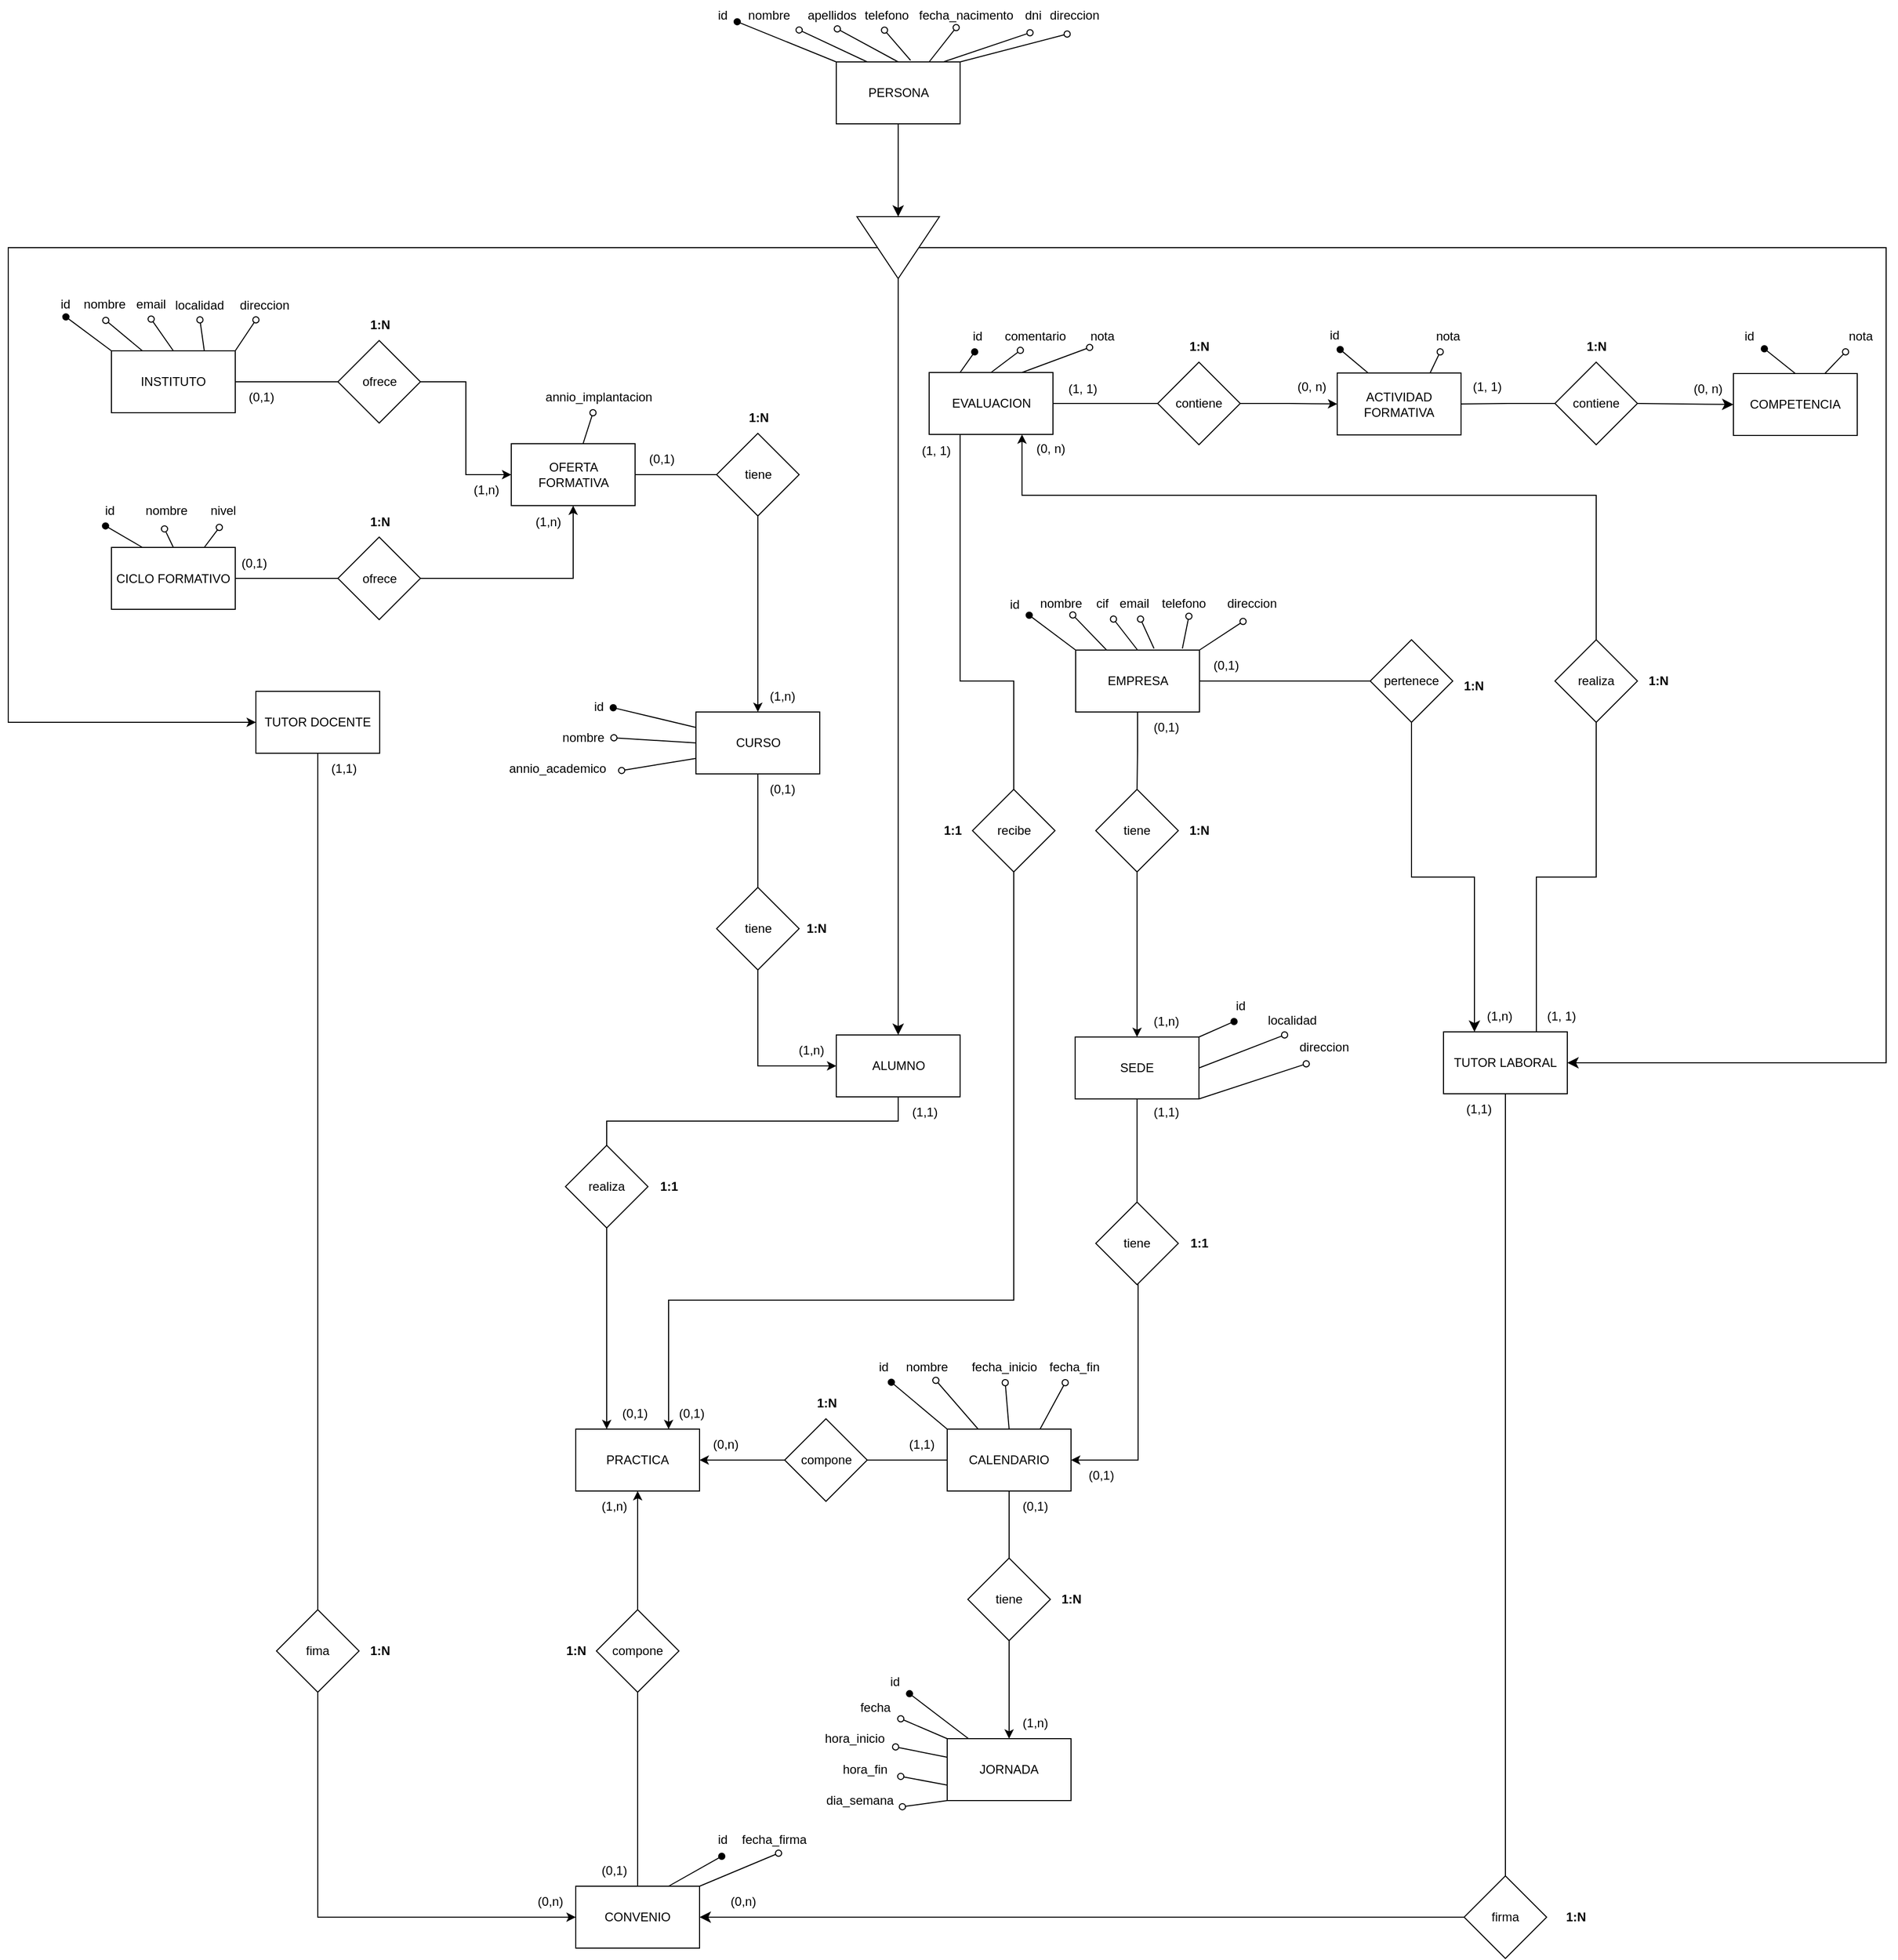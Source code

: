 <mxfile version="26.2.9">
  <diagram name="Página-1" id="e_0wsC6TIL103NjYNLuy">
    <mxGraphModel grid="1" page="1" gridSize="10" guides="1" tooltips="1" connect="1" arrows="1" fold="1" pageScale="1" pageWidth="827" pageHeight="1169" math="0" shadow="0">
      <root>
        <mxCell id="0" />
        <mxCell id="1" parent="0" />
        <mxCell id="Tgz7Qvu2k7bWYLfT2SAW-71" style="rounded=0;orthogonalLoop=1;jettySize=auto;html=1;exitX=0;exitY=0;exitDx=0;exitDy=0;endArrow=oval;endFill=1;entryX=0.529;entryY=0.905;entryDx=0;entryDy=0;entryPerimeter=0;" edge="1" parent="1" source="kP8dAD_jrm5b0dCdeW7q-1" target="Tgz7Qvu2k7bWYLfT2SAW-65">
          <mxGeometry relative="1" as="geometry">
            <mxPoint x="-206.5" y="-506.932" as="targetPoint" />
          </mxGeometry>
        </mxCell>
        <mxCell id="eBRN4WL1ZEEqgl-zLK-s-4" style="edgeStyle=orthogonalEdgeStyle;rounded=0;orthogonalLoop=1;jettySize=auto;html=1;exitX=1;exitY=0.5;exitDx=0;exitDy=0;entryX=0;entryY=0.5;entryDx=0;entryDy=0;endArrow=none;startFill=0;startArrow=none;" edge="1" parent="1" source="kP8dAD_jrm5b0dCdeW7q-1" target="Tgz7Qvu2k7bWYLfT2SAW-30">
          <mxGeometry relative="1" as="geometry" />
        </mxCell>
        <mxCell id="kP8dAD_jrm5b0dCdeW7q-1" value="INSTITUTO" style="rounded=0;whiteSpace=wrap;html=1;" vertex="1" parent="1">
          <mxGeometry x="-170" y="-480" width="120" height="60" as="geometry" />
        </mxCell>
        <mxCell id="C90hnJhmOTNESrinXxfF-31" style="rounded=0;orthogonalLoop=1;jettySize=auto;html=1;exitX=0.75;exitY=0;exitDx=0;exitDy=0;endArrow=oval;endFill=0;" edge="1" parent="1" source="kP8dAD_jrm5b0dCdeW7q-2" target="C90hnJhmOTNESrinXxfF-30">
          <mxGeometry relative="1" as="geometry" />
        </mxCell>
        <mxCell id="kP8dAD_jrm5b0dCdeW7q-2" value="ACTIVIDAD FORMATIVA" style="rounded=0;whiteSpace=wrap;html=1;" vertex="1" parent="1">
          <mxGeometry x="1018" y="-458.5" width="120" height="60" as="geometry" />
        </mxCell>
        <mxCell id="eBRN4WL1ZEEqgl-zLK-s-28" style="edgeStyle=orthogonalEdgeStyle;rounded=0;orthogonalLoop=1;jettySize=auto;html=1;exitX=0;exitY=0.5;exitDx=0;exitDy=0;entryX=1;entryY=0.5;entryDx=0;entryDy=0;endArrow=none;startFill=0;" edge="1" parent="1" source="kP8dAD_jrm5b0dCdeW7q-3" target="DT7l3WgkB1Yh6jrNEn3l-28">
          <mxGeometry relative="1" as="geometry" />
        </mxCell>
        <mxCell id="eBRN4WL1ZEEqgl-zLK-s-30" style="edgeStyle=orthogonalEdgeStyle;rounded=0;orthogonalLoop=1;jettySize=auto;html=1;entryX=0.5;entryY=0;entryDx=0;entryDy=0;endArrow=none;startFill=0;" edge="1" parent="1" source="kP8dAD_jrm5b0dCdeW7q-3" target="i2WU7JlJFQg8zrvrk9Qy-5">
          <mxGeometry relative="1" as="geometry" />
        </mxCell>
        <mxCell id="eBRN4WL1ZEEqgl-zLK-s-68" style="rounded=0;orthogonalLoop=1;jettySize=auto;html=1;exitX=0.75;exitY=0;exitDx=0;exitDy=0;endArrow=oval;endFill=0;" edge="1" parent="1" source="kP8dAD_jrm5b0dCdeW7q-3" target="eBRN4WL1ZEEqgl-zLK-s-66">
          <mxGeometry relative="1" as="geometry" />
        </mxCell>
        <mxCell id="kP8dAD_jrm5b0dCdeW7q-3" value="CALENDARIO" style="rounded=0;whiteSpace=wrap;html=1;" vertex="1" parent="1">
          <mxGeometry x="640" y="565" width="120" height="60" as="geometry" />
        </mxCell>
        <mxCell id="eBRN4WL1ZEEqgl-zLK-s-10" style="edgeStyle=orthogonalEdgeStyle;rounded=0;orthogonalLoop=1;jettySize=auto;html=1;entryX=0;entryY=0.5;entryDx=0;entryDy=0;endArrow=none;startFill=0;" edge="1" parent="1" source="kP8dAD_jrm5b0dCdeW7q-4" target="jyFi_7OY-xpQh8csej5u-16">
          <mxGeometry relative="1" as="geometry" />
        </mxCell>
        <mxCell id="eBRN4WL1ZEEqgl-zLK-s-61" style="edgeStyle=orthogonalEdgeStyle;rounded=0;orthogonalLoop=1;jettySize=auto;html=1;exitX=0.75;exitY=1;exitDx=0;exitDy=0;entryX=0.5;entryY=0;entryDx=0;entryDy=0;startArrow=classic;startFill=1;endArrow=none;" edge="1" parent="1" source="kP8dAD_jrm5b0dCdeW7q-4" target="jyFi_7OY-xpQh8csej5u-13">
          <mxGeometry relative="1" as="geometry">
            <Array as="points">
              <mxPoint x="712" y="-340" />
              <mxPoint x="1269" y="-340" />
            </Array>
          </mxGeometry>
        </mxCell>
        <mxCell id="eBRN4WL1ZEEqgl-zLK-s-72" style="edgeStyle=orthogonalEdgeStyle;rounded=0;orthogonalLoop=1;jettySize=auto;html=1;exitX=0.25;exitY=1;exitDx=0;exitDy=0;entryX=0.5;entryY=0;entryDx=0;entryDy=0;endArrow=none;startFill=0;" edge="1" parent="1" source="kP8dAD_jrm5b0dCdeW7q-4" target="i2WU7JlJFQg8zrvrk9Qy-40">
          <mxGeometry relative="1" as="geometry">
            <Array as="points">
              <mxPoint x="652" y="-160" />
              <mxPoint x="704" y="-160" />
            </Array>
          </mxGeometry>
        </mxCell>
        <mxCell id="kP8dAD_jrm5b0dCdeW7q-4" value="EVALUACION" style="rounded=0;whiteSpace=wrap;html=1;" vertex="1" parent="1">
          <mxGeometry x="622.5" y="-459" width="120" height="60" as="geometry" />
        </mxCell>
        <mxCell id="Tgz7Qvu2k7bWYLfT2SAW-111" style="rounded=0;orthogonalLoop=1;jettySize=auto;html=1;exitX=0;exitY=0;exitDx=0;exitDy=0;endArrow=oval;endFill=1;" edge="1" parent="1" source="kP8dAD_jrm5b0dCdeW7q-5">
          <mxGeometry relative="1" as="geometry">
            <mxPoint x="719.5" y="-223.75" as="targetPoint" />
          </mxGeometry>
        </mxCell>
        <mxCell id="Tgz7Qvu2k7bWYLfT2SAW-113" style="rounded=0;orthogonalLoop=1;jettySize=auto;html=1;exitX=0.5;exitY=0;exitDx=0;exitDy=0;endArrow=oval;endFill=0;" edge="1" parent="1" source="kP8dAD_jrm5b0dCdeW7q-5" target="Tgz7Qvu2k7bWYLfT2SAW-107">
          <mxGeometry relative="1" as="geometry" />
        </mxCell>
        <mxCell id="Tgz7Qvu2k7bWYLfT2SAW-114" style="rounded=0;orthogonalLoop=1;jettySize=auto;html=1;exitX=0.633;exitY=-0.025;exitDx=0;exitDy=0;endArrow=oval;endFill=0;exitPerimeter=0;" edge="1" parent="1" source="kP8dAD_jrm5b0dCdeW7q-5" target="Tgz7Qvu2k7bWYLfT2SAW-108">
          <mxGeometry relative="1" as="geometry" />
        </mxCell>
        <mxCell id="DT7l3WgkB1Yh6jrNEn3l-17" style="edgeStyle=orthogonalEdgeStyle;rounded=0;orthogonalLoop=1;jettySize=auto;html=1;exitX=0.5;exitY=1;exitDx=0;exitDy=0;entryX=0.5;entryY=0;entryDx=0;entryDy=0;fontSize=12;startSize=8;endSize=8;endArrow=none;startFill=0;" edge="1" parent="1" source="kP8dAD_jrm5b0dCdeW7q-5" target="8JAtajd1r-GjUV28Kf3z-32">
          <mxGeometry relative="1" as="geometry" />
        </mxCell>
        <mxCell id="DT7l3WgkB1Yh6jrNEn3l-18" style="edgeStyle=orthogonalEdgeStyle;rounded=0;orthogonalLoop=1;jettySize=auto;html=1;exitX=1;exitY=0.5;exitDx=0;exitDy=0;entryX=0;entryY=0.5;entryDx=0;entryDy=0;fontSize=12;startSize=8;endSize=8;endArrow=none;startFill=0;" edge="1" parent="1" source="kP8dAD_jrm5b0dCdeW7q-5" target="Tgz7Qvu2k7bWYLfT2SAW-8">
          <mxGeometry relative="1" as="geometry" />
        </mxCell>
        <mxCell id="kP8dAD_jrm5b0dCdeW7q-5" value="EMPRESA" style="rounded=0;whiteSpace=wrap;html=1;" vertex="1" parent="1">
          <mxGeometry x="764.5" y="-190" width="120" height="60" as="geometry" />
        </mxCell>
        <mxCell id="8JAtajd1r-GjUV28Kf3z-18" style="rounded=0;orthogonalLoop=1;jettySize=auto;html=1;exitX=0.75;exitY=0;exitDx=0;exitDy=0;entryX=0.5;entryY=1.033;entryDx=0;entryDy=0;entryPerimeter=0;endArrow=oval;endFill=1;" edge="1" parent="1" source="kP8dAD_jrm5b0dCdeW7q-6" target="8JAtajd1r-GjUV28Kf3z-20">
          <mxGeometry relative="1" as="geometry">
            <mxPoint x="397.5" y="938" as="targetPoint" />
          </mxGeometry>
        </mxCell>
        <mxCell id="8JAtajd1r-GjUV28Kf3z-19" style="rounded=0;orthogonalLoop=1;jettySize=auto;html=1;exitX=1;exitY=0;exitDx=0;exitDy=0;entryX=0.556;entryY=0.933;entryDx=0;entryDy=0;entryPerimeter=0;endArrow=oval;endFill=0;" edge="1" parent="1" source="kP8dAD_jrm5b0dCdeW7q-6" target="8JAtajd1r-GjUV28Kf3z-21">
          <mxGeometry relative="1" as="geometry">
            <mxPoint x="437.5" y="938" as="targetPoint" />
          </mxGeometry>
        </mxCell>
        <mxCell id="eBRN4WL1ZEEqgl-zLK-s-25" style="edgeStyle=orthogonalEdgeStyle;rounded=0;orthogonalLoop=1;jettySize=auto;html=1;exitX=0.5;exitY=0;exitDx=0;exitDy=0;endArrow=none;startFill=0;" edge="1" parent="1" source="kP8dAD_jrm5b0dCdeW7q-6" target="DT7l3WgkB1Yh6jrNEn3l-26">
          <mxGeometry relative="1" as="geometry" />
        </mxCell>
        <mxCell id="eBRN4WL1ZEEqgl-zLK-s-56" style="edgeStyle=orthogonalEdgeStyle;rounded=0;orthogonalLoop=1;jettySize=auto;html=1;entryX=0.5;entryY=1;entryDx=0;entryDy=0;startArrow=classic;startFill=1;endArrow=none;" edge="1" parent="1" source="kP8dAD_jrm5b0dCdeW7q-6" target="DT7l3WgkB1Yh6jrNEn3l-30">
          <mxGeometry relative="1" as="geometry" />
        </mxCell>
        <mxCell id="kP8dAD_jrm5b0dCdeW7q-6" value="CONVENIO" style="rounded=0;whiteSpace=wrap;html=1;" vertex="1" parent="1">
          <mxGeometry x="280" y="1008" width="120" height="60" as="geometry" />
        </mxCell>
        <mxCell id="VHoaW_7UEEQLHa_jej99-4" style="edgeStyle=orthogonalEdgeStyle;rounded=0;orthogonalLoop=1;jettySize=auto;html=1;entryX=0;entryY=0.5;entryDx=0;entryDy=0;endArrow=none;startFill=0;" edge="1" parent="1" source="kP8dAD_jrm5b0dCdeW7q-7" target="VHoaW_7UEEQLHa_jej99-3">
          <mxGeometry relative="1" as="geometry" />
        </mxCell>
        <mxCell id="kP8dAD_jrm5b0dCdeW7q-7" value="CICLO FORMATIVO" style="rounded=0;whiteSpace=wrap;html=1;" vertex="1" parent="1">
          <mxGeometry x="-170" y="-289.5" width="120" height="60" as="geometry" />
        </mxCell>
        <mxCell id="eBRN4WL1ZEEqgl-zLK-s-54" style="edgeStyle=orthogonalEdgeStyle;rounded=0;orthogonalLoop=1;jettySize=auto;html=1;entryX=0.5;entryY=0;entryDx=0;entryDy=0;endArrow=none;startFill=0;" edge="1" parent="1" source="kP8dAD_jrm5b0dCdeW7q-8" target="Tgz7Qvu2k7bWYLfT2SAW-33">
          <mxGeometry relative="1" as="geometry" />
        </mxCell>
        <mxCell id="kP8dAD_jrm5b0dCdeW7q-8" value="CURSO" style="rounded=0;whiteSpace=wrap;html=1;" vertex="1" parent="1">
          <mxGeometry x="396.5" y="-130" width="120" height="60" as="geometry" />
        </mxCell>
        <mxCell id="eBRN4WL1ZEEqgl-zLK-s-62" style="edgeStyle=orthogonalEdgeStyle;rounded=0;orthogonalLoop=1;jettySize=auto;html=1;exitX=0.75;exitY=0;exitDx=0;exitDy=0;entryX=0.5;entryY=1;entryDx=0;entryDy=0;endArrow=none;startFill=0;" edge="1" parent="1" source="kP8dAD_jrm5b0dCdeW7q-10" target="jyFi_7OY-xpQh8csej5u-13">
          <mxGeometry relative="1" as="geometry" />
        </mxCell>
        <mxCell id="kP8dAD_jrm5b0dCdeW7q-10" value="TUTOR LABORAL" style="rounded=0;whiteSpace=wrap;html=1;" vertex="1" parent="1">
          <mxGeometry x="1121" y="180" width="120" height="60" as="geometry" />
        </mxCell>
        <mxCell id="kP8dAD_jrm5b0dCdeW7q-11" value="TUTOR DOCENTE" style="rounded=0;whiteSpace=wrap;html=1;" vertex="1" parent="1">
          <mxGeometry x="-30" y="-150" width="120" height="60" as="geometry" />
        </mxCell>
        <mxCell id="eBRN4WL1ZEEqgl-zLK-s-16" style="edgeStyle=orthogonalEdgeStyle;rounded=0;orthogonalLoop=1;jettySize=auto;html=1;exitX=0.5;exitY=1;exitDx=0;exitDy=0;entryX=0.5;entryY=0;entryDx=0;entryDy=0;endArrow=none;startFill=0;" edge="1" parent="1" source="kP8dAD_jrm5b0dCdeW7q-13" target="DT7l3WgkB1Yh6jrNEn3l-27">
          <mxGeometry relative="1" as="geometry" />
        </mxCell>
        <mxCell id="kP8dAD_jrm5b0dCdeW7q-13" value="ALUMNO" style="rounded=0;whiteSpace=wrap;html=1;" vertex="1" parent="1">
          <mxGeometry x="532.5" y="183" width="120" height="60" as="geometry" />
        </mxCell>
        <mxCell id="Tgz7Qvu2k7bWYLfT2SAW-117" style="rounded=0;orthogonalLoop=1;jettySize=auto;html=1;exitX=1;exitY=0;exitDx=0;exitDy=0;entryX=0.3;entryY=1;entryDx=0;entryDy=0;entryPerimeter=0;endArrow=oval;endFill=1;" edge="1" parent="1" source="kP8dAD_jrm5b0dCdeW7q-26" target="Tgz7Qvu2k7bWYLfT2SAW-118">
          <mxGeometry relative="1" as="geometry">
            <mxPoint x="940" y="150" as="targetPoint" />
          </mxGeometry>
        </mxCell>
        <mxCell id="kP8dAD_jrm5b0dCdeW7q-26" value="SEDE" style="whiteSpace=wrap;html=1;" vertex="1" parent="1">
          <mxGeometry x="764" y="185" width="120" height="60" as="geometry" />
        </mxCell>
        <mxCell id="DT7l3WgkB1Yh6jrNEn3l-19" style="edgeStyle=orthogonalEdgeStyle;rounded=0;orthogonalLoop=1;jettySize=auto;html=1;entryX=0.25;entryY=0;entryDx=0;entryDy=0;fontSize=12;startSize=8;endSize=8;" edge="1" parent="1" source="Tgz7Qvu2k7bWYLfT2SAW-8" target="kP8dAD_jrm5b0dCdeW7q-10">
          <mxGeometry relative="1" as="geometry" />
        </mxCell>
        <mxCell id="Tgz7Qvu2k7bWYLfT2SAW-8" value="pertenece" style="rhombus;whiteSpace=wrap;html=1;" vertex="1" parent="1">
          <mxGeometry x="1050" y="-200" width="80" height="80" as="geometry" />
        </mxCell>
        <mxCell id="8JAtajd1r-GjUV28Kf3z-22" style="edgeStyle=orthogonalEdgeStyle;rounded=0;orthogonalLoop=1;jettySize=auto;html=1;exitX=0.5;exitY=0;exitDx=0;exitDy=0;endArrow=none;startFill=0;" edge="1" parent="1" source="Tgz7Qvu2k7bWYLfT2SAW-12" target="kP8dAD_jrm5b0dCdeW7q-10">
          <mxGeometry relative="1" as="geometry" />
        </mxCell>
        <mxCell id="DT7l3WgkB1Yh6jrNEn3l-29" style="edgeStyle=orthogonalEdgeStyle;rounded=0;orthogonalLoop=1;jettySize=auto;html=1;entryX=1;entryY=0.5;entryDx=0;entryDy=0;fontSize=12;startSize=8;endSize=8;" edge="1" parent="1" source="Tgz7Qvu2k7bWYLfT2SAW-12" target="kP8dAD_jrm5b0dCdeW7q-6">
          <mxGeometry relative="1" as="geometry" />
        </mxCell>
        <mxCell id="Tgz7Qvu2k7bWYLfT2SAW-12" value="firma" style="rhombus;whiteSpace=wrap;html=1;" vertex="1" parent="1">
          <mxGeometry x="1141" y="998" width="80" height="80" as="geometry" />
        </mxCell>
        <mxCell id="VHoaW_7UEEQLHa_jej99-1" style="edgeStyle=orthogonalEdgeStyle;rounded=0;orthogonalLoop=1;jettySize=auto;html=1;entryX=0;entryY=0.5;entryDx=0;entryDy=0;" edge="1" parent="1" source="Tgz7Qvu2k7bWYLfT2SAW-30" target="NNg-buT7qz7WShZYyG6_-1">
          <mxGeometry relative="1" as="geometry" />
        </mxCell>
        <mxCell id="Tgz7Qvu2k7bWYLfT2SAW-30" value="ofrece" style="rhombus;whiteSpace=wrap;html=1;" vertex="1" parent="1">
          <mxGeometry x="49.5" y="-490" width="80" height="80" as="geometry" />
        </mxCell>
        <mxCell id="eBRN4WL1ZEEqgl-zLK-s-53" style="edgeStyle=orthogonalEdgeStyle;rounded=0;orthogonalLoop=1;jettySize=auto;html=1;entryX=0.5;entryY=0;entryDx=0;entryDy=0;" edge="1" parent="1" source="Tgz7Qvu2k7bWYLfT2SAW-31" target="kP8dAD_jrm5b0dCdeW7q-8">
          <mxGeometry relative="1" as="geometry" />
        </mxCell>
        <mxCell id="Tgz7Qvu2k7bWYLfT2SAW-31" value="tiene" style="rhombus;whiteSpace=wrap;html=1;" vertex="1" parent="1">
          <mxGeometry x="416.5" y="-400" width="80" height="80" as="geometry" />
        </mxCell>
        <mxCell id="eBRN4WL1ZEEqgl-zLK-s-55" style="edgeStyle=orthogonalEdgeStyle;rounded=0;orthogonalLoop=1;jettySize=auto;html=1;entryX=0;entryY=0.5;entryDx=0;entryDy=0;" edge="1" parent="1" source="Tgz7Qvu2k7bWYLfT2SAW-33" target="kP8dAD_jrm5b0dCdeW7q-13">
          <mxGeometry relative="1" as="geometry">
            <Array as="points">
              <mxPoint x="457" y="213" />
            </Array>
          </mxGeometry>
        </mxCell>
        <mxCell id="Tgz7Qvu2k7bWYLfT2SAW-33" value="tiene" style="rhombus;whiteSpace=wrap;html=1;" vertex="1" parent="1">
          <mxGeometry x="416.5" y="40" width="80" height="80" as="geometry" />
        </mxCell>
        <mxCell id="Tgz7Qvu2k7bWYLfT2SAW-65" value="id" style="text;html=1;align=center;verticalAlign=middle;resizable=0;points=[];autosize=1;strokeColor=none;fillColor=none;" vertex="1" parent="1">
          <mxGeometry x="-230" y="-540" width="30" height="30" as="geometry" />
        </mxCell>
        <mxCell id="Tgz7Qvu2k7bWYLfT2SAW-67" value="nombre" style="text;html=1;align=center;verticalAlign=middle;resizable=0;points=[];autosize=1;strokeColor=none;fillColor=none;" vertex="1" parent="1">
          <mxGeometry x="-206.75" y="-540" width="60" height="30" as="geometry" />
        </mxCell>
        <mxCell id="Tgz7Qvu2k7bWYLfT2SAW-69" value="direccion" style="text;html=1;align=center;verticalAlign=middle;resizable=0;points=[];autosize=1;strokeColor=none;fillColor=none;" vertex="1" parent="1">
          <mxGeometry x="-57" y="-539" width="70" height="30" as="geometry" />
        </mxCell>
        <mxCell id="Tgz7Qvu2k7bWYLfT2SAW-70" value="localidad" style="text;html=1;align=center;verticalAlign=middle;resizable=0;points=[];autosize=1;strokeColor=none;fillColor=none;" vertex="1" parent="1">
          <mxGeometry x="-120" y="-539" width="70" height="30" as="geometry" />
        </mxCell>
        <mxCell id="Tgz7Qvu2k7bWYLfT2SAW-72" style="rounded=0;orthogonalLoop=1;jettySize=auto;html=1;exitX=0.25;exitY=0;exitDx=0;exitDy=0;entryX=0.517;entryY=0.95;entryDx=0;entryDy=0;entryPerimeter=0;endArrow=oval;endFill=0;" edge="1" parent="1" source="kP8dAD_jrm5b0dCdeW7q-1">
          <mxGeometry relative="1" as="geometry">
            <mxPoint x="-175.48" y="-509.5" as="targetPoint" />
          </mxGeometry>
        </mxCell>
        <mxCell id="Tgz7Qvu2k7bWYLfT2SAW-73" style="rounded=0;orthogonalLoop=1;jettySize=auto;html=1;exitX=0.75;exitY=0;exitDx=0;exitDy=0;entryX=0.511;entryY=0.967;entryDx=0;entryDy=0;entryPerimeter=0;endArrow=oval;endFill=0;" edge="1" parent="1" source="kP8dAD_jrm5b0dCdeW7q-1" target="Tgz7Qvu2k7bWYLfT2SAW-70">
          <mxGeometry relative="1" as="geometry">
            <mxPoint x="-80.52" y="-505.75" as="targetPoint" />
          </mxGeometry>
        </mxCell>
        <mxCell id="Tgz7Qvu2k7bWYLfT2SAW-74" style="rounded=0;orthogonalLoop=1;jettySize=auto;html=1;exitX=1;exitY=0;exitDx=0;exitDy=0;entryX=0.386;entryY=0.967;entryDx=0;entryDy=0;entryPerimeter=0;endArrow=oval;endFill=0;" edge="1" parent="1" source="kP8dAD_jrm5b0dCdeW7q-1" target="Tgz7Qvu2k7bWYLfT2SAW-69">
          <mxGeometry relative="1" as="geometry">
            <mxPoint x="-32.75" y="-507.01" as="targetPoint" />
          </mxGeometry>
        </mxCell>
        <mxCell id="Tgz7Qvu2k7bWYLfT2SAW-75" value="email" style="text;html=1;align=center;verticalAlign=middle;resizable=0;points=[];autosize=1;strokeColor=none;fillColor=none;" vertex="1" parent="1">
          <mxGeometry x="-156.75" y="-540" width="50" height="30" as="geometry" />
        </mxCell>
        <mxCell id="Tgz7Qvu2k7bWYLfT2SAW-76" style="rounded=0;orthogonalLoop=1;jettySize=auto;html=1;exitX=0.5;exitY=0;exitDx=0;exitDy=0;entryX=0.5;entryY=0.908;entryDx=0;entryDy=0;entryPerimeter=0;endArrow=oval;endFill=0;" edge="1" parent="1" source="kP8dAD_jrm5b0dCdeW7q-1">
          <mxGeometry relative="1" as="geometry">
            <mxPoint x="-131.5" y="-510.76" as="targetPoint" />
          </mxGeometry>
        </mxCell>
        <mxCell id="Tgz7Qvu2k7bWYLfT2SAW-92" style="rounded=0;orthogonalLoop=1;jettySize=auto;html=1;exitX=0.25;exitY=0;exitDx=0;exitDy=0;endArrow=oval;endFill=0;" edge="1" parent="1" source="2BAsR_BSLu4NLGfuRWQs-1" target="Tgz7Qvu2k7bWYLfT2SAW-84">
          <mxGeometry relative="1" as="geometry" />
        </mxCell>
        <mxCell id="DT7l3WgkB1Yh6jrNEn3l-32" style="edgeStyle=orthogonalEdgeStyle;rounded=0;orthogonalLoop=1;jettySize=auto;html=1;exitX=0.5;exitY=1;exitDx=0;exitDy=0;entryX=0;entryY=0.5;entryDx=0;entryDy=0;fontSize=12;startSize=8;endSize=8;" edge="1" parent="1" source="2BAsR_BSLu4NLGfuRWQs-1" target="2BAsR_BSLu4NLGfuRWQs-2">
          <mxGeometry relative="1" as="geometry" />
        </mxCell>
        <mxCell id="2BAsR_BSLu4NLGfuRWQs-1" value="PERSONA" style="rounded=0;whiteSpace=wrap;html=1;" vertex="1" parent="1">
          <mxGeometry x="532.5" y="-760" width="120" height="60" as="geometry" />
        </mxCell>
        <mxCell id="DT7l3WgkB1Yh6jrNEn3l-20" style="edgeStyle=orthogonalEdgeStyle;rounded=0;orthogonalLoop=1;jettySize=auto;html=1;exitX=0.5;exitY=0;exitDx=0;exitDy=0;entryX=1;entryY=0.5;entryDx=0;entryDy=0;fontSize=12;startSize=8;endSize=8;" edge="1" parent="1" source="2BAsR_BSLu4NLGfuRWQs-2" target="kP8dAD_jrm5b0dCdeW7q-10">
          <mxGeometry relative="1" as="geometry">
            <Array as="points">
              <mxPoint x="1550" y="-580" />
              <mxPoint x="1550" y="210" />
            </Array>
          </mxGeometry>
        </mxCell>
        <mxCell id="DT7l3WgkB1Yh6jrNEn3l-33" style="edgeStyle=orthogonalEdgeStyle;rounded=0;orthogonalLoop=1;jettySize=auto;html=1;entryX=0.5;entryY=0;entryDx=0;entryDy=0;fontSize=12;startSize=8;endSize=8;" edge="1" parent="1" source="2BAsR_BSLu4NLGfuRWQs-2" target="kP8dAD_jrm5b0dCdeW7q-13">
          <mxGeometry relative="1" as="geometry" />
        </mxCell>
        <mxCell id="eBRN4WL1ZEEqgl-zLK-s-58" style="edgeStyle=orthogonalEdgeStyle;rounded=0;orthogonalLoop=1;jettySize=auto;html=1;exitX=0.5;exitY=1;exitDx=0;exitDy=0;entryX=0;entryY=0.5;entryDx=0;entryDy=0;" edge="1" parent="1" source="2BAsR_BSLu4NLGfuRWQs-2" target="kP8dAD_jrm5b0dCdeW7q-11">
          <mxGeometry relative="1" as="geometry">
            <Array as="points">
              <mxPoint x="-270" y="-580" />
              <mxPoint x="-270" y="-120" />
            </Array>
          </mxGeometry>
        </mxCell>
        <mxCell id="2BAsR_BSLu4NLGfuRWQs-2" value="" style="triangle;whiteSpace=wrap;html=1;rotation=90;" vertex="1" parent="1">
          <mxGeometry x="562.5" y="-620" width="60" height="80" as="geometry" />
        </mxCell>
        <mxCell id="Tgz7Qvu2k7bWYLfT2SAW-83" value="id" style="text;html=1;align=center;verticalAlign=middle;resizable=0;points=[];autosize=1;strokeColor=none;fillColor=none;" vertex="1" parent="1">
          <mxGeometry x="406.5" y="-820" width="30" height="30" as="geometry" />
        </mxCell>
        <mxCell id="Tgz7Qvu2k7bWYLfT2SAW-84" value="nombre" style="text;html=1;align=center;verticalAlign=middle;resizable=0;points=[];autosize=1;strokeColor=none;fillColor=none;" vertex="1" parent="1">
          <mxGeometry x="436.5" y="-820" width="60" height="30" as="geometry" />
        </mxCell>
        <mxCell id="Tgz7Qvu2k7bWYLfT2SAW-87" value="fecha_nacimento" style="text;html=1;align=center;verticalAlign=middle;resizable=0;points=[];autosize=1;strokeColor=none;fillColor=none;" vertex="1" parent="1">
          <mxGeometry x="602.5" y="-820" width="110" height="30" as="geometry" />
        </mxCell>
        <mxCell id="Tgz7Qvu2k7bWYLfT2SAW-85" value="apellidos" style="text;html=1;align=center;verticalAlign=middle;resizable=0;points=[];autosize=1;strokeColor=none;fillColor=none;" vertex="1" parent="1">
          <mxGeometry x="492.5" y="-820" width="70" height="30" as="geometry" />
        </mxCell>
        <mxCell id="Tgz7Qvu2k7bWYLfT2SAW-88" value="dni" style="text;html=1;align=center;verticalAlign=middle;resizable=0;points=[];autosize=1;strokeColor=none;fillColor=none;" vertex="1" parent="1">
          <mxGeometry x="702.5" y="-820" width="40" height="30" as="geometry" />
        </mxCell>
        <mxCell id="Tgz7Qvu2k7bWYLfT2SAW-89" value="telefono" style="text;html=1;align=center;verticalAlign=middle;resizable=0;points=[];autosize=1;strokeColor=none;fillColor=none;" vertex="1" parent="1">
          <mxGeometry x="545.5" y="-820" width="70" height="30" as="geometry" />
        </mxCell>
        <mxCell id="Tgz7Qvu2k7bWYLfT2SAW-90" value="direccion" style="text;html=1;align=center;verticalAlign=middle;resizable=0;points=[];autosize=1;strokeColor=none;fillColor=none;" vertex="1" parent="1">
          <mxGeometry x="727.5" y="-820" width="70" height="30" as="geometry" />
        </mxCell>
        <mxCell id="Tgz7Qvu2k7bWYLfT2SAW-91" style="rounded=0;orthogonalLoop=1;jettySize=auto;html=1;exitX=0;exitY=0;exitDx=0;exitDy=0;endArrow=oval;endFill=1;" edge="1" parent="1" source="2BAsR_BSLu4NLGfuRWQs-1" target="Tgz7Qvu2k7bWYLfT2SAW-83">
          <mxGeometry relative="1" as="geometry" />
        </mxCell>
        <mxCell id="Tgz7Qvu2k7bWYLfT2SAW-93" style="rounded=0;orthogonalLoop=1;jettySize=auto;html=1;exitX=0.5;exitY=0;exitDx=0;exitDy=0;entryX=0.586;entryY=0.933;entryDx=0;entryDy=0;entryPerimeter=0;endArrow=oval;endFill=0;" edge="1" parent="1" source="2BAsR_BSLu4NLGfuRWQs-1" target="Tgz7Qvu2k7bWYLfT2SAW-85">
          <mxGeometry relative="1" as="geometry" />
        </mxCell>
        <mxCell id="Tgz7Qvu2k7bWYLfT2SAW-94" style="rounded=0;orthogonalLoop=1;jettySize=auto;html=1;exitX=0.75;exitY=0;exitDx=0;exitDy=0;entryX=0.42;entryY=0.892;entryDx=0;entryDy=0;entryPerimeter=0;endArrow=oval;endFill=0;" edge="1" parent="1" source="2BAsR_BSLu4NLGfuRWQs-1" target="Tgz7Qvu2k7bWYLfT2SAW-87">
          <mxGeometry relative="1" as="geometry" />
        </mxCell>
        <mxCell id="Tgz7Qvu2k7bWYLfT2SAW-95" style="rounded=0;orthogonalLoop=1;jettySize=auto;html=1;exitX=0.871;exitY=-0.004;exitDx=0;exitDy=0;entryX=0.444;entryY=1.058;entryDx=0;entryDy=0;entryPerimeter=0;endArrow=oval;endFill=0;exitPerimeter=0;" edge="1" parent="1" source="2BAsR_BSLu4NLGfuRWQs-1" target="Tgz7Qvu2k7bWYLfT2SAW-88">
          <mxGeometry relative="1" as="geometry" />
        </mxCell>
        <mxCell id="Tgz7Qvu2k7bWYLfT2SAW-96" style="rounded=0;orthogonalLoop=1;jettySize=auto;html=1;exitX=0.6;exitY=-0.025;exitDx=0;exitDy=0;entryX=0.482;entryY=0.975;entryDx=0;entryDy=0;entryPerimeter=0;endArrow=oval;endFill=0;exitPerimeter=0;" edge="1" parent="1" source="2BAsR_BSLu4NLGfuRWQs-1" target="Tgz7Qvu2k7bWYLfT2SAW-89">
          <mxGeometry relative="1" as="geometry" />
        </mxCell>
        <mxCell id="Tgz7Qvu2k7bWYLfT2SAW-98" style="rounded=0;orthogonalLoop=1;jettySize=auto;html=1;exitX=1;exitY=0;exitDx=0;exitDy=0;entryX=0.411;entryY=1.1;entryDx=0;entryDy=0;entryPerimeter=0;endArrow=oval;endFill=0;" edge="1" parent="1" source="2BAsR_BSLu4NLGfuRWQs-1" target="Tgz7Qvu2k7bWYLfT2SAW-90">
          <mxGeometry relative="1" as="geometry" />
        </mxCell>
        <mxCell id="2BAsR_BSLu4NLGfuRWQs-11" style="rounded=0;orthogonalLoop=1;jettySize=auto;html=1;endArrow=none;startFill=0;startArrow=oval;" edge="1" parent="1" source="2BAsR_BSLu4NLGfuRWQs-10" target="NNg-buT7qz7WShZYyG6_-1">
          <mxGeometry relative="1" as="geometry" />
        </mxCell>
        <mxCell id="2BAsR_BSLu4NLGfuRWQs-10" value="annio_implantacion" style="text;html=1;align=center;verticalAlign=middle;resizable=0;points=[];autosize=1;strokeColor=none;fillColor=none;" vertex="1" parent="1">
          <mxGeometry x="236.5" y="-450" width="130" height="30" as="geometry" />
        </mxCell>
        <mxCell id="Tgz7Qvu2k7bWYLfT2SAW-105" value="id" style="text;html=1;align=center;verticalAlign=middle;resizable=0;points=[];autosize=1;strokeColor=none;fillColor=none;" vertex="1" parent="1">
          <mxGeometry x="689.5" y="-249.5" width="30" height="30" as="geometry" />
        </mxCell>
        <mxCell id="Tgz7Qvu2k7bWYLfT2SAW-106" value="nombre" style="text;html=1;align=center;verticalAlign=middle;resizable=0;points=[];autosize=1;strokeColor=none;fillColor=none;" vertex="1" parent="1">
          <mxGeometry x="719.5" y="-250" width="60" height="30" as="geometry" />
        </mxCell>
        <mxCell id="Tgz7Qvu2k7bWYLfT2SAW-107" value="cif" style="text;html=1;align=center;verticalAlign=middle;resizable=0;points=[];autosize=1;strokeColor=none;fillColor=none;" vertex="1" parent="1">
          <mxGeometry x="769.5" y="-250" width="40" height="30" as="geometry" />
        </mxCell>
        <mxCell id="Tgz7Qvu2k7bWYLfT2SAW-108" value="email" style="text;html=1;align=center;verticalAlign=middle;resizable=0;points=[];autosize=1;strokeColor=none;fillColor=none;" vertex="1" parent="1">
          <mxGeometry x="795.5" y="-250" width="50" height="30" as="geometry" />
        </mxCell>
        <mxCell id="Tgz7Qvu2k7bWYLfT2SAW-109" value="telefono" style="text;html=1;align=center;verticalAlign=middle;resizable=0;points=[];autosize=1;strokeColor=none;fillColor=none;" vertex="1" parent="1">
          <mxGeometry x="833.5" y="-250" width="70" height="30" as="geometry" />
        </mxCell>
        <mxCell id="Tgz7Qvu2k7bWYLfT2SAW-110" value="direccion" style="text;html=1;align=center;verticalAlign=middle;resizable=0;points=[];autosize=1;strokeColor=none;fillColor=none;" vertex="1" parent="1">
          <mxGeometry x="900" y="-250" width="70" height="30" as="geometry" />
        </mxCell>
        <mxCell id="Tgz7Qvu2k7bWYLfT2SAW-116" style="rounded=0;orthogonalLoop=1;jettySize=auto;html=1;exitX=1;exitY=0;exitDx=0;exitDy=0;entryX=0.532;entryY=1.075;entryDx=0;entryDy=0;entryPerimeter=0;endArrow=oval;endFill=0;" edge="1" parent="1" source="kP8dAD_jrm5b0dCdeW7q-5">
          <mxGeometry relative="1" as="geometry">
            <mxPoint x="926.74" y="-217.75" as="targetPoint" />
          </mxGeometry>
        </mxCell>
        <mxCell id="Tgz7Qvu2k7bWYLfT2SAW-112" style="rounded=0;orthogonalLoop=1;jettySize=auto;html=1;exitX=0.25;exitY=0;exitDx=0;exitDy=0;entryX=0.704;entryY=0.867;entryDx=0;entryDy=0;entryPerimeter=0;endArrow=oval;endFill=0;" edge="1" parent="1" source="kP8dAD_jrm5b0dCdeW7q-5" target="Tgz7Qvu2k7bWYLfT2SAW-106">
          <mxGeometry relative="1" as="geometry" />
        </mxCell>
        <mxCell id="Tgz7Qvu2k7bWYLfT2SAW-115" style="rounded=0;orthogonalLoop=1;jettySize=auto;html=1;exitX=0.862;exitY=-0.025;exitDx=0;exitDy=0;entryX=0.582;entryY=0.908;entryDx=0;entryDy=0;entryPerimeter=0;endArrow=oval;endFill=0;exitPerimeter=0;" edge="1" parent="1" source="kP8dAD_jrm5b0dCdeW7q-5" target="Tgz7Qvu2k7bWYLfT2SAW-109">
          <mxGeometry relative="1" as="geometry" />
        </mxCell>
        <mxCell id="Tgz7Qvu2k7bWYLfT2SAW-118" value="id" style="text;html=1;align=center;verticalAlign=middle;resizable=0;points=[];autosize=1;strokeColor=none;fillColor=none;" vertex="1" parent="1">
          <mxGeometry x="909" y="140" width="30" height="30" as="geometry" />
        </mxCell>
        <mxCell id="Tgz7Qvu2k7bWYLfT2SAW-119" value="localidad" style="text;html=1;align=center;verticalAlign=middle;resizable=0;points=[];autosize=1;strokeColor=none;fillColor=none;" vertex="1" parent="1">
          <mxGeometry x="939" y="154" width="70" height="30" as="geometry" />
        </mxCell>
        <mxCell id="Tgz7Qvu2k7bWYLfT2SAW-120" value="direccion" style="text;html=1;align=center;verticalAlign=middle;resizable=0;points=[];autosize=1;strokeColor=none;fillColor=none;" vertex="1" parent="1">
          <mxGeometry x="970" y="180" width="70" height="30" as="geometry" />
        </mxCell>
        <mxCell id="8JAtajd1r-GjUV28Kf3z-1" style="rounded=0;orthogonalLoop=1;jettySize=auto;html=1;exitX=1;exitY=0.5;exitDx=0;exitDy=0;endArrow=oval;endFill=0;entryX=0.4;entryY=0.967;entryDx=0;entryDy=0;entryPerimeter=0;" edge="1" parent="1" source="kP8dAD_jrm5b0dCdeW7q-26" target="Tgz7Qvu2k7bWYLfT2SAW-119">
          <mxGeometry relative="1" as="geometry">
            <mxPoint x="950" y="190" as="targetPoint" />
          </mxGeometry>
        </mxCell>
        <mxCell id="8JAtajd1r-GjUV28Kf3z-2" style="rounded=0;orthogonalLoop=1;jettySize=auto;html=1;exitX=1;exitY=1;exitDx=0;exitDy=0;endArrow=oval;endFill=0;entryX=0.257;entryY=1.033;entryDx=0;entryDy=0;entryPerimeter=0;" edge="1" parent="1" source="kP8dAD_jrm5b0dCdeW7q-26" target="Tgz7Qvu2k7bWYLfT2SAW-120">
          <mxGeometry relative="1" as="geometry">
            <mxPoint x="940" y="240" as="targetPoint" />
          </mxGeometry>
        </mxCell>
        <mxCell id="8JAtajd1r-GjUV28Kf3z-20" value="id" style="text;html=1;align=center;verticalAlign=middle;resizable=0;points=[];autosize=1;strokeColor=none;fillColor=none;" vertex="1" parent="1">
          <mxGeometry x="406.5" y="948" width="30" height="30" as="geometry" />
        </mxCell>
        <mxCell id="8JAtajd1r-GjUV28Kf3z-21" value="fecha_firma" style="text;html=1;align=center;verticalAlign=middle;resizable=0;points=[];autosize=1;strokeColor=none;fillColor=none;" vertex="1" parent="1">
          <mxGeometry x="426.5" y="948" width="90" height="30" as="geometry" />
        </mxCell>
        <mxCell id="8JAtajd1r-GjUV28Kf3z-36" style="edgeStyle=orthogonalEdgeStyle;rounded=0;orthogonalLoop=1;jettySize=auto;html=1;entryX=0.5;entryY=0;entryDx=0;entryDy=0;" edge="1" parent="1" source="8JAtajd1r-GjUV28Kf3z-32" target="kP8dAD_jrm5b0dCdeW7q-26">
          <mxGeometry relative="1" as="geometry" />
        </mxCell>
        <mxCell id="8JAtajd1r-GjUV28Kf3z-32" value="tiene" style="rhombus;whiteSpace=wrap;html=1;" vertex="1" parent="1">
          <mxGeometry x="784" y="-55" width="80" height="80" as="geometry" />
        </mxCell>
        <mxCell id="8JAtajd1r-GjUV28Kf3z-40" style="edgeStyle=orthogonalEdgeStyle;rounded=0;orthogonalLoop=1;jettySize=auto;html=1;exitX=0.5;exitY=0;exitDx=0;exitDy=0;entryX=0.5;entryY=1;entryDx=0;entryDy=0;endArrow=none;startFill=0;" edge="1" parent="1" source="8JAtajd1r-GjUV28Kf3z-39" target="kP8dAD_jrm5b0dCdeW7q-26">
          <mxGeometry relative="1" as="geometry" />
        </mxCell>
        <mxCell id="eBRN4WL1ZEEqgl-zLK-s-32" style="edgeStyle=orthogonalEdgeStyle;rounded=0;orthogonalLoop=1;jettySize=auto;html=1;entryX=1;entryY=0.5;entryDx=0;entryDy=0;" edge="1" parent="1" source="8JAtajd1r-GjUV28Kf3z-39" target="kP8dAD_jrm5b0dCdeW7q-3">
          <mxGeometry relative="1" as="geometry">
            <Array as="points">
              <mxPoint x="825" y="595" />
            </Array>
          </mxGeometry>
        </mxCell>
        <mxCell id="8JAtajd1r-GjUV28Kf3z-39" value="tiene" style="rhombus;whiteSpace=wrap;html=1;" vertex="1" parent="1">
          <mxGeometry x="784" y="345" width="80" height="80" as="geometry" />
        </mxCell>
        <mxCell id="i2WU7JlJFQg8zrvrk9Qy-58" style="rounded=0;orthogonalLoop=1;jettySize=auto;html=1;exitX=0;exitY=0;exitDx=0;exitDy=0;endArrow=oval;endFill=0;startFill=0;" edge="1" parent="1" source="8JAtajd1r-GjUV28Kf3z-41" target="i2WU7JlJFQg8zrvrk9Qy-44">
          <mxGeometry relative="1" as="geometry" />
        </mxCell>
        <mxCell id="i2WU7JlJFQg8zrvrk9Qy-59" style="rounded=0;orthogonalLoop=1;jettySize=auto;html=1;endArrow=oval;endFill=0;" edge="1" parent="1" source="8JAtajd1r-GjUV28Kf3z-41" target="i2WU7JlJFQg8zrvrk9Qy-52">
          <mxGeometry relative="1" as="geometry" />
        </mxCell>
        <mxCell id="i2WU7JlJFQg8zrvrk9Qy-60" style="rounded=0;orthogonalLoop=1;jettySize=auto;html=1;exitX=0;exitY=0.75;exitDx=0;exitDy=0;endArrow=oval;endFill=0;" edge="1" parent="1" source="8JAtajd1r-GjUV28Kf3z-41" target="i2WU7JlJFQg8zrvrk9Qy-53">
          <mxGeometry relative="1" as="geometry" />
        </mxCell>
        <mxCell id="8JAtajd1r-GjUV28Kf3z-41" value="JORNADA" style="whiteSpace=wrap;html=1;" vertex="1" parent="1">
          <mxGeometry x="640" y="865" width="120" height="60" as="geometry" />
        </mxCell>
        <mxCell id="eBRN4WL1ZEEqgl-zLK-s-31" style="edgeStyle=orthogonalEdgeStyle;rounded=0;orthogonalLoop=1;jettySize=auto;html=1;exitX=0.5;exitY=1;exitDx=0;exitDy=0;entryX=0.5;entryY=0;entryDx=0;entryDy=0;" edge="1" parent="1" source="i2WU7JlJFQg8zrvrk9Qy-5" target="8JAtajd1r-GjUV28Kf3z-41">
          <mxGeometry relative="1" as="geometry" />
        </mxCell>
        <mxCell id="i2WU7JlJFQg8zrvrk9Qy-5" value="tiene" style="rhombus;whiteSpace=wrap;html=1;" vertex="1" parent="1">
          <mxGeometry x="660" y="690" width="80" height="80" as="geometry" />
        </mxCell>
        <mxCell id="i2WU7JlJFQg8zrvrk9Qy-22" value="id" style="text;html=1;align=center;verticalAlign=middle;resizable=0;points=[];autosize=1;strokeColor=none;fillColor=none;" vertex="1" parent="1">
          <mxGeometry x="653.5" y="-509" width="30" height="30" as="geometry" />
        </mxCell>
        <mxCell id="i2WU7JlJFQg8zrvrk9Qy-23" value="nota" style="text;html=1;align=center;verticalAlign=middle;resizable=0;points=[];autosize=1;strokeColor=none;fillColor=none;" vertex="1" parent="1">
          <mxGeometry x="764.5" y="-509" width="50" height="30" as="geometry" />
        </mxCell>
        <mxCell id="i2WU7JlJFQg8zrvrk9Qy-25" value="comentario" style="text;html=1;align=center;verticalAlign=middle;resizable=0;points=[];autosize=1;strokeColor=none;fillColor=none;" vertex="1" parent="1">
          <mxGeometry x="684.5" y="-509" width="80" height="30" as="geometry" />
        </mxCell>
        <mxCell id="i2WU7JlJFQg8zrvrk9Qy-26" style="rounded=0;orthogonalLoop=1;jettySize=auto;html=1;exitX=0.25;exitY=0;exitDx=0;exitDy=0;entryX=0.438;entryY=1;entryDx=0;entryDy=0;entryPerimeter=0;endArrow=oval;endFill=1;" edge="1" parent="1" source="kP8dAD_jrm5b0dCdeW7q-4" target="i2WU7JlJFQg8zrvrk9Qy-22">
          <mxGeometry relative="1" as="geometry" />
        </mxCell>
        <mxCell id="i2WU7JlJFQg8zrvrk9Qy-27" style="rounded=0;orthogonalLoop=1;jettySize=auto;html=1;exitX=0.5;exitY=0;exitDx=0;exitDy=0;entryX=0.33;entryY=0.952;entryDx=0;entryDy=0;entryPerimeter=0;endArrow=oval;endFill=0;" edge="1" parent="1" source="kP8dAD_jrm5b0dCdeW7q-4" target="i2WU7JlJFQg8zrvrk9Qy-25">
          <mxGeometry relative="1" as="geometry" />
        </mxCell>
        <mxCell id="i2WU7JlJFQg8zrvrk9Qy-29" style="rounded=0;orthogonalLoop=1;jettySize=auto;html=1;exitX=0.75;exitY=0;exitDx=0;exitDy=0;entryX=0.271;entryY=0.857;entryDx=0;entryDy=0;entryPerimeter=0;endArrow=oval;endFill=0;" edge="1" parent="1" source="kP8dAD_jrm5b0dCdeW7q-4" target="i2WU7JlJFQg8zrvrk9Qy-23">
          <mxGeometry relative="1" as="geometry" />
        </mxCell>
        <mxCell id="jyFi_7OY-xpQh8csej5u-13" value="realiza" style="rhombus;whiteSpace=wrap;html=1;" vertex="1" parent="1">
          <mxGeometry x="1229" y="-200" width="80" height="80" as="geometry" />
        </mxCell>
        <mxCell id="eBRN4WL1ZEEqgl-zLK-s-73" style="edgeStyle=orthogonalEdgeStyle;rounded=0;orthogonalLoop=1;jettySize=auto;html=1;entryX=0.75;entryY=0;entryDx=0;entryDy=0;" edge="1" parent="1" source="i2WU7JlJFQg8zrvrk9Qy-40" target="DT7l3WgkB1Yh6jrNEn3l-12">
          <mxGeometry relative="1" as="geometry">
            <Array as="points">
              <mxPoint x="704" y="440" />
              <mxPoint x="370" y="440" />
            </Array>
          </mxGeometry>
        </mxCell>
        <mxCell id="i2WU7JlJFQg8zrvrk9Qy-40" value="recibe" style="rhombus;whiteSpace=wrap;html=1;" vertex="1" parent="1">
          <mxGeometry x="664.5" y="-55" width="80" height="80" as="geometry" />
        </mxCell>
        <mxCell id="eBRN4WL1ZEEqgl-zLK-s-11" style="edgeStyle=orthogonalEdgeStyle;rounded=0;orthogonalLoop=1;jettySize=auto;html=1;entryX=0;entryY=0.5;entryDx=0;entryDy=0;" edge="1" parent="1" source="jyFi_7OY-xpQh8csej5u-16" target="kP8dAD_jrm5b0dCdeW7q-2">
          <mxGeometry relative="1" as="geometry" />
        </mxCell>
        <mxCell id="jyFi_7OY-xpQh8csej5u-16" value="contiene" style="rhombus;whiteSpace=wrap;html=1;" vertex="1" parent="1">
          <mxGeometry x="844" y="-469" width="80" height="80" as="geometry" />
        </mxCell>
        <mxCell id="i2WU7JlJFQg8zrvrk9Qy-44" value="fecha" style="text;html=1;align=center;verticalAlign=middle;resizable=0;points=[];autosize=1;strokeColor=none;fillColor=none;" vertex="1" parent="1">
          <mxGeometry x="545" y="820" width="50" height="30" as="geometry" />
        </mxCell>
        <mxCell id="i2WU7JlJFQg8zrvrk9Qy-52" value="hora_inicio" style="text;html=1;align=center;verticalAlign=middle;resizable=0;points=[];autosize=1;strokeColor=none;fillColor=none;" vertex="1" parent="1">
          <mxGeometry x="510" y="850" width="80" height="30" as="geometry" />
        </mxCell>
        <mxCell id="i2WU7JlJFQg8zrvrk9Qy-53" value="hora_fin" style="text;html=1;align=center;verticalAlign=middle;resizable=0;points=[];autosize=1;strokeColor=none;fillColor=none;" vertex="1" parent="1">
          <mxGeometry x="525" y="880" width="70" height="30" as="geometry" />
        </mxCell>
        <mxCell id="DT7l3WgkB1Yh6jrNEn3l-8" style="edgeStyle=none;curved=1;rounded=0;orthogonalLoop=1;jettySize=auto;html=1;exitX=0;exitY=0.5;exitDx=0;exitDy=0;entryX=1;entryY=0.5;entryDx=0;entryDy=0;fontSize=12;startSize=8;endSize=8;endArrow=none;startFill=1;endFill=1;startArrow=classic;" edge="1" parent="1" target="Sr4rl6shOZHGytkri_ff-2">
          <mxGeometry relative="1" as="geometry">
            <mxPoint x="1402" y="-428.0" as="sourcePoint" />
          </mxGeometry>
        </mxCell>
        <mxCell id="C90hnJhmOTNESrinXxfF-29" style="rounded=0;orthogonalLoop=1;jettySize=auto;html=1;exitX=0.5;exitY=0;exitDx=0;exitDy=0;endArrow=oval;endFill=1;" edge="1" parent="1" source="Sr4rl6shOZHGytkri_ff-1" target="C90hnJhmOTNESrinXxfF-27">
          <mxGeometry relative="1" as="geometry" />
        </mxCell>
        <mxCell id="DlG1HnqCE90eGpQktUZM-5" style="rounded=0;orthogonalLoop=1;jettySize=auto;html=1;endArrow=oval;endFill=0;" edge="1" parent="1" source="Sr4rl6shOZHGytkri_ff-1" target="DlG1HnqCE90eGpQktUZM-4">
          <mxGeometry relative="1" as="geometry" />
        </mxCell>
        <mxCell id="Sr4rl6shOZHGytkri_ff-1" value="COMPETENCIA" style="rounded=0;whiteSpace=wrap;html=1;" vertex="1" parent="1">
          <mxGeometry x="1402" y="-458" width="120" height="60" as="geometry" />
        </mxCell>
        <mxCell id="eBRN4WL1ZEEqgl-zLK-s-14" style="edgeStyle=orthogonalEdgeStyle;rounded=0;orthogonalLoop=1;jettySize=auto;html=1;entryX=1;entryY=0.5;entryDx=0;entryDy=0;startArrow=none;startFill=0;endArrow=none;" edge="1" parent="1" source="Sr4rl6shOZHGytkri_ff-2" target="kP8dAD_jrm5b0dCdeW7q-2">
          <mxGeometry relative="1" as="geometry" />
        </mxCell>
        <mxCell id="Sr4rl6shOZHGytkri_ff-2" value="contiene" style="rhombus;whiteSpace=wrap;html=1;" vertex="1" parent="1">
          <mxGeometry x="1229" y="-469" width="80" height="80" as="geometry" />
        </mxCell>
        <mxCell id="eBRN4WL1ZEEqgl-zLK-s-27" style="edgeStyle=orthogonalEdgeStyle;rounded=0;orthogonalLoop=1;jettySize=auto;html=1;entryX=0.5;entryY=1;entryDx=0;entryDy=0;exitX=0.25;exitY=0;exitDx=0;exitDy=0;startArrow=classic;startFill=1;endArrow=none;" edge="1" parent="1" source="DT7l3WgkB1Yh6jrNEn3l-12" target="DT7l3WgkB1Yh6jrNEn3l-27">
          <mxGeometry relative="1" as="geometry">
            <Array as="points">
              <mxPoint x="310" y="370" />
            </Array>
          </mxGeometry>
        </mxCell>
        <mxCell id="DT7l3WgkB1Yh6jrNEn3l-12" value="PRACTICA" style="whiteSpace=wrap;html=1;" vertex="1" parent="1">
          <mxGeometry x="280" y="565" width="120" height="60" as="geometry" />
        </mxCell>
        <mxCell id="eBRN4WL1ZEEqgl-zLK-s-26" style="edgeStyle=orthogonalEdgeStyle;rounded=0;orthogonalLoop=1;jettySize=auto;html=1;entryX=0.5;entryY=1;entryDx=0;entryDy=0;" edge="1" parent="1" source="DT7l3WgkB1Yh6jrNEn3l-26" target="DT7l3WgkB1Yh6jrNEn3l-12">
          <mxGeometry relative="1" as="geometry" />
        </mxCell>
        <mxCell id="DT7l3WgkB1Yh6jrNEn3l-26" value="compone" style="rhombus;whiteSpace=wrap;html=1;" vertex="1" parent="1">
          <mxGeometry x="300" y="740" width="80" height="80" as="geometry" />
        </mxCell>
        <mxCell id="DT7l3WgkB1Yh6jrNEn3l-27" value="realiza" style="rhombus;whiteSpace=wrap;html=1;" vertex="1" parent="1">
          <mxGeometry x="270" y="290" width="80" height="80" as="geometry" />
        </mxCell>
        <mxCell id="eBRN4WL1ZEEqgl-zLK-s-29" style="edgeStyle=orthogonalEdgeStyle;rounded=0;orthogonalLoop=1;jettySize=auto;html=1;exitX=0;exitY=0.5;exitDx=0;exitDy=0;entryX=1;entryY=0.5;entryDx=0;entryDy=0;" edge="1" parent="1" source="DT7l3WgkB1Yh6jrNEn3l-28" target="DT7l3WgkB1Yh6jrNEn3l-12">
          <mxGeometry relative="1" as="geometry" />
        </mxCell>
        <mxCell id="DT7l3WgkB1Yh6jrNEn3l-28" value="compone" style="rhombus;whiteSpace=wrap;html=1;" vertex="1" parent="1">
          <mxGeometry x="482.5" y="555" width="80" height="80" as="geometry" />
        </mxCell>
        <mxCell id="eBRN4WL1ZEEqgl-zLK-s-57" style="edgeStyle=orthogonalEdgeStyle;rounded=0;orthogonalLoop=1;jettySize=auto;html=1;exitX=0.5;exitY=0;exitDx=0;exitDy=0;entryX=0.5;entryY=1;entryDx=0;entryDy=0;endArrow=none;startFill=0;" edge="1" parent="1" source="DT7l3WgkB1Yh6jrNEn3l-30" target="kP8dAD_jrm5b0dCdeW7q-11">
          <mxGeometry relative="1" as="geometry" />
        </mxCell>
        <mxCell id="DT7l3WgkB1Yh6jrNEn3l-30" value="fima" style="rhombus;whiteSpace=wrap;html=1;" vertex="1" parent="1">
          <mxGeometry x="-10" y="740" width="80" height="80" as="geometry" />
        </mxCell>
        <mxCell id="eBRN4WL1ZEEqgl-zLK-s-33" value="id" style="text;html=1;align=center;verticalAlign=middle;resizable=0;points=[];autosize=1;strokeColor=none;fillColor=none;" vertex="1" parent="1">
          <mxGeometry x="-187" y="-340" width="30" height="30" as="geometry" />
        </mxCell>
        <mxCell id="eBRN4WL1ZEEqgl-zLK-s-34" value="nombre" style="text;html=1;align=center;verticalAlign=middle;resizable=0;points=[];autosize=1;strokeColor=none;fillColor=none;" vertex="1" parent="1">
          <mxGeometry x="-147" y="-340" width="60" height="30" as="geometry" />
        </mxCell>
        <mxCell id="eBRN4WL1ZEEqgl-zLK-s-36" value="nivel" style="text;html=1;align=center;verticalAlign=middle;resizable=0;points=[];autosize=1;strokeColor=none;fillColor=none;" vertex="1" parent="1">
          <mxGeometry x="-87" y="-340" width="50" height="30" as="geometry" />
        </mxCell>
        <mxCell id="eBRN4WL1ZEEqgl-zLK-s-37" style="rounded=0;orthogonalLoop=1;jettySize=auto;html=1;exitX=0.25;exitY=0;exitDx=0;exitDy=0;entryX=0.376;entryY=0.99;entryDx=0;entryDy=0;entryPerimeter=0;endArrow=oval;endFill=1;" edge="1" parent="1" source="kP8dAD_jrm5b0dCdeW7q-7" target="eBRN4WL1ZEEqgl-zLK-s-33">
          <mxGeometry relative="1" as="geometry" />
        </mxCell>
        <mxCell id="eBRN4WL1ZEEqgl-zLK-s-38" style="rounded=0;orthogonalLoop=1;jettySize=auto;html=1;exitX=0.5;exitY=0;exitDx=0;exitDy=0;entryX=0.474;entryY=1.086;entryDx=0;entryDy=0;entryPerimeter=0;endArrow=oval;endFill=0;" edge="1" parent="1" source="kP8dAD_jrm5b0dCdeW7q-7" target="eBRN4WL1ZEEqgl-zLK-s-34">
          <mxGeometry relative="1" as="geometry" />
        </mxCell>
        <mxCell id="eBRN4WL1ZEEqgl-zLK-s-39" style="rounded=0;orthogonalLoop=1;jettySize=auto;html=1;exitX=0.75;exitY=0;exitDx=0;exitDy=0;entryX=0.431;entryY=1.038;entryDx=0;entryDy=0;entryPerimeter=0;endArrow=oval;endFill=0;" edge="1" parent="1" source="kP8dAD_jrm5b0dCdeW7q-7" target="eBRN4WL1ZEEqgl-zLK-s-36">
          <mxGeometry relative="1" as="geometry" />
        </mxCell>
        <mxCell id="eBRN4WL1ZEEqgl-zLK-s-40" value="id" style="text;html=1;align=center;verticalAlign=middle;resizable=0;points=[];autosize=1;strokeColor=none;fillColor=none;" vertex="1" parent="1">
          <mxGeometry x="286.5" y="-150" width="30" height="30" as="geometry" />
        </mxCell>
        <mxCell id="eBRN4WL1ZEEqgl-zLK-s-41" value="nombre" style="text;html=1;align=center;verticalAlign=middle;resizable=0;points=[];autosize=1;strokeColor=none;fillColor=none;" vertex="1" parent="1">
          <mxGeometry x="256.5" y="-120" width="60" height="30" as="geometry" />
        </mxCell>
        <mxCell id="eBRN4WL1ZEEqgl-zLK-s-42" value="annio_academico" style="text;html=1;align=center;verticalAlign=middle;resizable=0;points=[];autosize=1;strokeColor=none;fillColor=none;" vertex="1" parent="1">
          <mxGeometry x="201.5" y="-90" width="120" height="30" as="geometry" />
        </mxCell>
        <mxCell id="eBRN4WL1ZEEqgl-zLK-s-43" style="rounded=0;orthogonalLoop=1;jettySize=auto;html=1;exitX=0;exitY=0.25;exitDx=0;exitDy=0;entryX=0.995;entryY=0.529;entryDx=0;entryDy=0;entryPerimeter=0;endArrow=oval;endFill=1;" edge="1" parent="1" source="kP8dAD_jrm5b0dCdeW7q-8" target="eBRN4WL1ZEEqgl-zLK-s-40">
          <mxGeometry relative="1" as="geometry" />
        </mxCell>
        <mxCell id="eBRN4WL1ZEEqgl-zLK-s-44" style="rounded=0;orthogonalLoop=1;jettySize=auto;html=1;exitX=0;exitY=0.5;exitDx=0;exitDy=0;entryX=1.008;entryY=0.5;entryDx=0;entryDy=0;entryPerimeter=0;endArrow=oval;endFill=0;" edge="1" parent="1" source="kP8dAD_jrm5b0dCdeW7q-8" target="eBRN4WL1ZEEqgl-zLK-s-41">
          <mxGeometry relative="1" as="geometry" />
        </mxCell>
        <mxCell id="eBRN4WL1ZEEqgl-zLK-s-46" style="rounded=0;orthogonalLoop=1;jettySize=auto;html=1;exitX=0;exitY=0.75;exitDx=0;exitDy=0;entryX=1.025;entryY=0.557;entryDx=0;entryDy=0;entryPerimeter=0;endArrow=oval;endFill=0;" edge="1" parent="1" source="kP8dAD_jrm5b0dCdeW7q-8" target="eBRN4WL1ZEEqgl-zLK-s-42">
          <mxGeometry relative="1" as="geometry" />
        </mxCell>
        <mxCell id="eBRN4WL1ZEEqgl-zLK-s-65" value="fecha_inicio" style="text;html=1;align=center;verticalAlign=middle;resizable=0;points=[];autosize=1;strokeColor=none;fillColor=none;" vertex="1" parent="1">
          <mxGeometry x="650" y="490" width="90" height="30" as="geometry" />
        </mxCell>
        <mxCell id="eBRN4WL1ZEEqgl-zLK-s-66" value="fecha_fin" style="text;html=1;align=center;verticalAlign=middle;resizable=0;points=[];autosize=1;strokeColor=none;fillColor=none;" vertex="1" parent="1">
          <mxGeometry x="727.5" y="490" width="70" height="30" as="geometry" />
        </mxCell>
        <mxCell id="eBRN4WL1ZEEqgl-zLK-s-67" style="rounded=0;orthogonalLoop=1;jettySize=auto;html=1;exitX=0.5;exitY=0;exitDx=0;exitDy=0;endArrow=oval;endFill=0;" edge="1" parent="1" source="kP8dAD_jrm5b0dCdeW7q-3" target="eBRN4WL1ZEEqgl-zLK-s-65">
          <mxGeometry relative="1" as="geometry" />
        </mxCell>
        <mxCell id="eBRN4WL1ZEEqgl-zLK-s-69" value="id" style="text;html=1;align=center;verticalAlign=middle;resizable=0;points=[];autosize=1;strokeColor=none;fillColor=none;" vertex="1" parent="1">
          <mxGeometry x="562.5" y="490" width="30" height="30" as="geometry" />
        </mxCell>
        <mxCell id="eBRN4WL1ZEEqgl-zLK-s-71" style="rounded=0;orthogonalLoop=1;jettySize=auto;html=1;exitX=0;exitY=0;exitDx=0;exitDy=0;entryX=0.779;entryY=0.986;entryDx=0;entryDy=0;entryPerimeter=0;endArrow=oval;endFill=1;" edge="1" parent="1" source="kP8dAD_jrm5b0dCdeW7q-3" target="eBRN4WL1ZEEqgl-zLK-s-69">
          <mxGeometry relative="1" as="geometry" />
        </mxCell>
        <mxCell id="VHoaW_7UEEQLHa_jej99-2" style="edgeStyle=orthogonalEdgeStyle;rounded=0;orthogonalLoop=1;jettySize=auto;html=1;entryX=0;entryY=0.5;entryDx=0;entryDy=0;endArrow=none;startFill=0;" edge="1" parent="1" source="NNg-buT7qz7WShZYyG6_-1" target="Tgz7Qvu2k7bWYLfT2SAW-31">
          <mxGeometry relative="1" as="geometry" />
        </mxCell>
        <mxCell id="NNg-buT7qz7WShZYyG6_-1" value="OFERTA FORMATIVA" style="rounded=0;whiteSpace=wrap;html=1;" vertex="1" parent="1">
          <mxGeometry x="217.5" y="-390" width="120" height="60" as="geometry" />
        </mxCell>
        <mxCell id="NNg-buT7qz7WShZYyG6_-4" style="rounded=0;orthogonalLoop=1;jettySize=auto;html=1;endArrow=none;endFill=1;startArrow=oval;startFill=1;" edge="1" parent="1" source="NNg-buT7qz7WShZYyG6_-2" target="8JAtajd1r-GjUV28Kf3z-41">
          <mxGeometry relative="1" as="geometry" />
        </mxCell>
        <mxCell id="NNg-buT7qz7WShZYyG6_-2" value="id" style="text;html=1;align=center;verticalAlign=middle;resizable=0;points=[];autosize=1;strokeColor=none;fillColor=none;" vertex="1" parent="1">
          <mxGeometry x="573.5" y="795" width="30" height="30" as="geometry" />
        </mxCell>
        <mxCell id="VHoaW_7UEEQLHa_jej99-5" style="edgeStyle=orthogonalEdgeStyle;rounded=0;orthogonalLoop=1;jettySize=auto;html=1;entryX=0.5;entryY=1;entryDx=0;entryDy=0;" edge="1" parent="1" source="VHoaW_7UEEQLHa_jej99-3" target="NNg-buT7qz7WShZYyG6_-1">
          <mxGeometry relative="1" as="geometry" />
        </mxCell>
        <mxCell id="VHoaW_7UEEQLHa_jej99-3" value="ofrece" style="rhombus;whiteSpace=wrap;html=1;" vertex="1" parent="1">
          <mxGeometry x="49.5" y="-299.5" width="80" height="80" as="geometry" />
        </mxCell>
        <mxCell id="VHoaW_7UEEQLHa_jej99-6" value="&lt;b&gt;1:N&lt;/b&gt;" style="text;html=1;align=center;verticalAlign=middle;resizable=0;points=[];autosize=1;strokeColor=none;fillColor=none;" vertex="1" parent="1">
          <mxGeometry x="69.5" y="-520" width="40" height="30" as="geometry" />
        </mxCell>
        <mxCell id="VHoaW_7UEEQLHa_jej99-7" value="(0,1)" style="text;html=1;align=center;verticalAlign=middle;resizable=0;points=[];autosize=1;strokeColor=none;fillColor=none;" vertex="1" parent="1">
          <mxGeometry x="-50" y="-450" width="50" height="30" as="geometry" />
        </mxCell>
        <mxCell id="VHoaW_7UEEQLHa_jej99-9" value="(1,n)" style="text;html=1;align=center;verticalAlign=middle;resizable=0;points=[];autosize=1;strokeColor=none;fillColor=none;" vertex="1" parent="1">
          <mxGeometry x="167.5" y="-360" width="50" height="30" as="geometry" />
        </mxCell>
        <mxCell id="VHoaW_7UEEQLHa_jej99-10" value="(0,1)" style="text;html=1;align=center;verticalAlign=middle;resizable=0;points=[];autosize=1;strokeColor=none;fillColor=none;" vertex="1" parent="1">
          <mxGeometry x="-57" y="-289.5" width="50" height="30" as="geometry" />
        </mxCell>
        <mxCell id="VHoaW_7UEEQLHa_jej99-11" value="&lt;b&gt;1:N&lt;/b&gt;" style="text;html=1;align=center;verticalAlign=middle;resizable=0;points=[];autosize=1;strokeColor=none;fillColor=none;" vertex="1" parent="1">
          <mxGeometry x="70" y="-329.5" width="40" height="30" as="geometry" />
        </mxCell>
        <mxCell id="VHoaW_7UEEQLHa_jej99-12" value="(1,n)" style="text;html=1;align=center;verticalAlign=middle;resizable=0;points=[];autosize=1;strokeColor=none;fillColor=none;" vertex="1" parent="1">
          <mxGeometry x="227.5" y="-329.5" width="50" height="30" as="geometry" />
        </mxCell>
        <mxCell id="VHoaW_7UEEQLHa_jej99-13" value="(0,1)" style="text;html=1;align=center;verticalAlign=middle;resizable=0;points=[];autosize=1;strokeColor=none;fillColor=none;" vertex="1" parent="1">
          <mxGeometry x="337.5" y="-390" width="50" height="30" as="geometry" />
        </mxCell>
        <mxCell id="VHoaW_7UEEQLHa_jej99-15" value="&lt;b&gt;1:N&lt;/b&gt;" style="text;html=1;align=center;verticalAlign=middle;resizable=0;points=[];autosize=1;strokeColor=none;fillColor=none;" vertex="1" parent="1">
          <mxGeometry x="436.5" y="-430" width="40" height="30" as="geometry" />
        </mxCell>
        <mxCell id="VHoaW_7UEEQLHa_jej99-16" value="(1,n)" style="text;html=1;align=center;verticalAlign=middle;resizable=0;points=[];autosize=1;strokeColor=none;fillColor=none;" vertex="1" parent="1">
          <mxGeometry x="455" y="-160" width="50" height="30" as="geometry" />
        </mxCell>
        <mxCell id="VHoaW_7UEEQLHa_jej99-17" value="(1,n)" style="text;html=1;align=center;verticalAlign=middle;resizable=0;points=[];autosize=1;strokeColor=none;fillColor=none;" vertex="1" parent="1">
          <mxGeometry x="482.5" y="183" width="50" height="30" as="geometry" />
        </mxCell>
        <mxCell id="VHoaW_7UEEQLHa_jej99-18" value="(0,1)" style="text;html=1;align=center;verticalAlign=middle;resizable=0;points=[];autosize=1;strokeColor=none;fillColor=none;" vertex="1" parent="1">
          <mxGeometry x="455" y="-70" width="50" height="30" as="geometry" />
        </mxCell>
        <mxCell id="VHoaW_7UEEQLHa_jej99-19" value="&lt;b&gt;1:N&lt;/b&gt;" style="text;html=1;align=center;verticalAlign=middle;resizable=0;points=[];autosize=1;strokeColor=none;fillColor=none;" vertex="1" parent="1">
          <mxGeometry x="492.5" y="65" width="40" height="30" as="geometry" />
        </mxCell>
        <mxCell id="VHoaW_7UEEQLHa_jej99-20" value="(1,1)" style="text;html=1;align=center;verticalAlign=middle;resizable=0;points=[];autosize=1;strokeColor=none;fillColor=none;" vertex="1" parent="1">
          <mxGeometry x="592.5" y="243" width="50" height="30" as="geometry" />
        </mxCell>
        <mxCell id="VHoaW_7UEEQLHa_jej99-21" value="(0,1)" style="text;html=1;align=center;verticalAlign=middle;resizable=0;points=[];autosize=1;strokeColor=none;fillColor=none;" vertex="1" parent="1">
          <mxGeometry x="311.5" y="535" width="50" height="30" as="geometry" />
        </mxCell>
        <mxCell id="m432ThOipTGf6FL_4Vds-3" value="&lt;b&gt;1:1&lt;/b&gt;" style="text;html=1;align=center;verticalAlign=middle;resizable=0;points=[];autosize=1;strokeColor=none;fillColor=none;" vertex="1" parent="1">
          <mxGeometry x="350" y="315" width="40" height="30" as="geometry" />
        </mxCell>
        <mxCell id="m432ThOipTGf6FL_4Vds-4" value="(0,n)" style="text;html=1;align=center;verticalAlign=middle;resizable=0;points=[];autosize=1;strokeColor=none;fillColor=none;" vertex="1" parent="1">
          <mxGeometry x="230" y="1008" width="50" height="30" as="geometry" />
        </mxCell>
        <mxCell id="m432ThOipTGf6FL_4Vds-5" value="(1,1)" style="text;html=1;align=center;verticalAlign=middle;resizable=0;points=[];autosize=1;strokeColor=none;fillColor=none;" vertex="1" parent="1">
          <mxGeometry x="30" y="-90" width="50" height="30" as="geometry" />
        </mxCell>
        <mxCell id="m432ThOipTGf6FL_4Vds-6" value="(1,n)" style="text;html=1;align=center;verticalAlign=middle;resizable=0;points=[];autosize=1;strokeColor=none;fillColor=none;" vertex="1" parent="1">
          <mxGeometry x="699.5" y="835" width="50" height="30" as="geometry" />
        </mxCell>
        <mxCell id="m432ThOipTGf6FL_4Vds-7" value="(0,1)" style="text;html=1;align=center;verticalAlign=middle;resizable=0;points=[];autosize=1;strokeColor=none;fillColor=none;" vertex="1" parent="1">
          <mxGeometry x="699.5" y="625" width="50" height="30" as="geometry" />
        </mxCell>
        <mxCell id="m432ThOipTGf6FL_4Vds-8" value="&lt;b&gt;1:N&lt;/b&gt;" style="text;html=1;align=center;verticalAlign=middle;resizable=0;points=[];autosize=1;strokeColor=none;fillColor=none;" vertex="1" parent="1">
          <mxGeometry x="740" y="715" width="40" height="30" as="geometry" />
        </mxCell>
        <mxCell id="m432ThOipTGf6FL_4Vds-9" value="(0,n)" style="text;html=1;align=center;verticalAlign=middle;resizable=0;points=[];autosize=1;strokeColor=none;fillColor=none;" vertex="1" parent="1">
          <mxGeometry x="400" y="565" width="50" height="30" as="geometry" />
        </mxCell>
        <mxCell id="m432ThOipTGf6FL_4Vds-10" value="(1,1)" style="text;html=1;align=center;verticalAlign=middle;resizable=0;points=[];autosize=1;strokeColor=none;fillColor=none;" vertex="1" parent="1">
          <mxGeometry x="590" y="565" width="50" height="30" as="geometry" />
        </mxCell>
        <mxCell id="m432ThOipTGf6FL_4Vds-11" value="&lt;b&gt;1:N&lt;/b&gt;" style="text;html=1;align=center;verticalAlign=middle;resizable=0;points=[];autosize=1;strokeColor=none;fillColor=none;" vertex="1" parent="1">
          <mxGeometry x="502.5" y="525" width="40" height="30" as="geometry" />
        </mxCell>
        <mxCell id="m432ThOipTGf6FL_4Vds-13" value="&lt;b&gt;1:N&lt;/b&gt;" style="text;html=1;align=center;verticalAlign=middle;resizable=0;points=[];autosize=1;strokeColor=none;fillColor=none;" vertex="1" parent="1">
          <mxGeometry x="260" y="765" width="40" height="30" as="geometry" />
        </mxCell>
        <mxCell id="m432ThOipTGf6FL_4Vds-14" value="(0,1)" style="text;html=1;align=center;verticalAlign=middle;resizable=0;points=[];autosize=1;strokeColor=none;fillColor=none;" vertex="1" parent="1">
          <mxGeometry x="291.5" y="978" width="50" height="30" as="geometry" />
        </mxCell>
        <mxCell id="m432ThOipTGf6FL_4Vds-15" value="(1,n)" style="text;html=1;align=center;verticalAlign=middle;resizable=0;points=[];autosize=1;strokeColor=none;fillColor=none;" vertex="1" parent="1">
          <mxGeometry x="291.5" y="625" width="50" height="30" as="geometry" />
        </mxCell>
        <mxCell id="m432ThOipTGf6FL_4Vds-16" value="&lt;b&gt;1:N&lt;/b&gt;" style="text;html=1;align=center;verticalAlign=middle;resizable=0;points=[];autosize=1;strokeColor=none;fillColor=none;" vertex="1" parent="1">
          <mxGeometry x="70" y="765" width="40" height="30" as="geometry" />
        </mxCell>
        <mxCell id="C90hnJhmOTNESrinXxfF-1" value="(0,n)" style="text;html=1;align=center;verticalAlign=middle;resizable=0;points=[];autosize=1;strokeColor=none;fillColor=none;" vertex="1" parent="1">
          <mxGeometry x="416.5" y="1008" width="50" height="30" as="geometry" />
        </mxCell>
        <mxCell id="C90hnJhmOTNESrinXxfF-2" value="&lt;b&gt;1:N&lt;/b&gt;" style="text;html=1;align=center;verticalAlign=middle;resizable=0;points=[];autosize=1;strokeColor=none;fillColor=none;" vertex="1" parent="1">
          <mxGeometry x="1229" y="1023" width="40" height="30" as="geometry" />
        </mxCell>
        <mxCell id="C90hnJhmOTNESrinXxfF-3" value="(1,1)" style="text;html=1;align=center;verticalAlign=middle;resizable=0;points=[];autosize=1;strokeColor=none;fillColor=none;" vertex="1" parent="1">
          <mxGeometry x="1130" y="240" width="50" height="30" as="geometry" />
        </mxCell>
        <mxCell id="C90hnJhmOTNESrinXxfF-4" value="(1,1)" style="text;html=1;align=center;verticalAlign=middle;resizable=0;points=[];autosize=1;strokeColor=none;fillColor=none;" vertex="1" parent="1">
          <mxGeometry x="827" y="243" width="50" height="30" as="geometry" />
        </mxCell>
        <mxCell id="C90hnJhmOTNESrinXxfF-5" value="(0,1)" style="text;html=1;align=center;verticalAlign=middle;resizable=0;points=[];autosize=1;strokeColor=none;fillColor=none;" vertex="1" parent="1">
          <mxGeometry x="764" y="595" width="50" height="30" as="geometry" />
        </mxCell>
        <mxCell id="C90hnJhmOTNESrinXxfF-6" value="&lt;b&gt;1:1&lt;/b&gt;" style="text;html=1;align=center;verticalAlign=middle;resizable=0;points=[];autosize=1;strokeColor=none;fillColor=none;" vertex="1" parent="1">
          <mxGeometry x="864" y="370" width="40" height="30" as="geometry" />
        </mxCell>
        <mxCell id="C90hnJhmOTNESrinXxfF-7" value="(1,n)" style="text;html=1;align=center;verticalAlign=middle;resizable=0;points=[];autosize=1;strokeColor=none;fillColor=none;" vertex="1" parent="1">
          <mxGeometry x="827" y="155" width="50" height="30" as="geometry" />
        </mxCell>
        <mxCell id="C90hnJhmOTNESrinXxfF-8" value="(0,1)" style="text;html=1;align=center;verticalAlign=middle;resizable=0;points=[];autosize=1;strokeColor=none;fillColor=none;" vertex="1" parent="1">
          <mxGeometry x="827" y="-130" width="50" height="30" as="geometry" />
        </mxCell>
        <mxCell id="C90hnJhmOTNESrinXxfF-9" value="&lt;b&gt;1:N&lt;/b&gt;" style="text;html=1;align=center;verticalAlign=middle;resizable=0;points=[];autosize=1;strokeColor=none;fillColor=none;" vertex="1" parent="1">
          <mxGeometry x="864" y="-30" width="40" height="30" as="geometry" />
        </mxCell>
        <mxCell id="C90hnJhmOTNESrinXxfF-10" value="(0,1)" style="text;html=1;align=center;verticalAlign=middle;resizable=0;points=[];autosize=1;strokeColor=none;fillColor=none;" vertex="1" parent="1">
          <mxGeometry x="366.5" y="535" width="50" height="30" as="geometry" />
        </mxCell>
        <mxCell id="C90hnJhmOTNESrinXxfF-11" value="&lt;b&gt;1:1&lt;/b&gt;" style="text;html=1;align=center;verticalAlign=middle;resizable=0;points=[];autosize=1;strokeColor=none;fillColor=none;" vertex="1" parent="1">
          <mxGeometry x="624.5" y="-30" width="40" height="30" as="geometry" />
        </mxCell>
        <mxCell id="C90hnJhmOTNESrinXxfF-12" value="(1, 1)" style="text;html=1;align=center;verticalAlign=middle;resizable=0;points=[];autosize=1;strokeColor=none;fillColor=none;" vertex="1" parent="1">
          <mxGeometry x="603.5" y="-398" width="50" height="30" as="geometry" />
        </mxCell>
        <mxCell id="C90hnJhmOTNESrinXxfF-13" value="(1,n)" style="text;html=1;align=center;verticalAlign=middle;resizable=0;points=[];autosize=1;strokeColor=none;fillColor=none;" vertex="1" parent="1">
          <mxGeometry x="1150" y="150" width="50" height="30" as="geometry" />
        </mxCell>
        <mxCell id="C90hnJhmOTNESrinXxfF-14" value="&lt;b&gt;1:N&lt;/b&gt;" style="text;html=1;align=center;verticalAlign=middle;resizable=0;points=[];autosize=1;strokeColor=none;fillColor=none;" vertex="1" parent="1">
          <mxGeometry x="1130" y="-170" width="40" height="30" as="geometry" />
        </mxCell>
        <mxCell id="C90hnJhmOTNESrinXxfF-15" value="(0,1)" style="text;html=1;align=center;verticalAlign=middle;resizable=0;points=[];autosize=1;strokeColor=none;fillColor=none;" vertex="1" parent="1">
          <mxGeometry x="884.5" y="-190" width="50" height="30" as="geometry" />
        </mxCell>
        <mxCell id="C90hnJhmOTNESrinXxfF-18" value="(0, n)" style="text;html=1;align=center;verticalAlign=middle;resizable=0;points=[];autosize=1;strokeColor=none;fillColor=none;" vertex="1" parent="1">
          <mxGeometry x="714.5" y="-400" width="50" height="30" as="geometry" />
        </mxCell>
        <mxCell id="C90hnJhmOTNESrinXxfF-19" value="&lt;b&gt;1:N&lt;/b&gt;" style="text;html=1;align=center;verticalAlign=middle;resizable=0;points=[];autosize=1;strokeColor=none;fillColor=none;" vertex="1" parent="1">
          <mxGeometry x="1309" y="-175" width="40" height="30" as="geometry" />
        </mxCell>
        <mxCell id="C90hnJhmOTNESrinXxfF-20" value="(1, 1)" style="text;html=1;align=center;verticalAlign=middle;resizable=0;points=[];autosize=1;strokeColor=none;fillColor=none;" vertex="1" parent="1">
          <mxGeometry x="1210" y="150" width="50" height="30" as="geometry" />
        </mxCell>
        <mxCell id="C90hnJhmOTNESrinXxfF-21" value="(0, n)" style="text;html=1;align=center;verticalAlign=middle;resizable=0;points=[];autosize=1;strokeColor=none;fillColor=none;" vertex="1" parent="1">
          <mxGeometry x="968" y="-460" width="50" height="30" as="geometry" />
        </mxCell>
        <mxCell id="C90hnJhmOTNESrinXxfF-22" value="&lt;b&gt;1:N&lt;/b&gt;" style="text;html=1;align=center;verticalAlign=middle;resizable=0;points=[];autosize=1;strokeColor=none;fillColor=none;" vertex="1" parent="1">
          <mxGeometry x="864" y="-499" width="40" height="30" as="geometry" />
        </mxCell>
        <mxCell id="C90hnJhmOTNESrinXxfF-23" value="(1, 1)" style="text;html=1;align=center;verticalAlign=middle;resizable=0;points=[];autosize=1;strokeColor=none;fillColor=none;" vertex="1" parent="1">
          <mxGeometry x="745.5" y="-458" width="50" height="30" as="geometry" />
        </mxCell>
        <mxCell id="DlG1HnqCE90eGpQktUZM-1" value="&lt;b&gt;1:N&lt;/b&gt;" style="text;html=1;align=center;verticalAlign=middle;resizable=0;points=[];autosize=1;strokeColor=none;fillColor=none;" vertex="1" parent="1">
          <mxGeometry x="1249" y="-499" width="40" height="30" as="geometry" />
        </mxCell>
        <mxCell id="C90hnJhmOTNESrinXxfF-24" value="(0, n)" style="text;html=1;align=center;verticalAlign=middle;resizable=0;points=[];autosize=1;strokeColor=none;fillColor=none;" vertex="1" parent="1">
          <mxGeometry x="1352" y="-458" width="50" height="30" as="geometry" />
        </mxCell>
        <mxCell id="C90hnJhmOTNESrinXxfF-25" value="(1, 1)" style="text;html=1;align=center;verticalAlign=middle;resizable=0;points=[];autosize=1;strokeColor=none;fillColor=none;" vertex="1" parent="1">
          <mxGeometry x="1138" y="-460" width="50" height="30" as="geometry" />
        </mxCell>
        <mxCell id="C90hnJhmOTNESrinXxfF-27" value="id" style="text;html=1;align=center;verticalAlign=middle;resizable=0;points=[];autosize=1;strokeColor=none;fillColor=none;" vertex="1" parent="1">
          <mxGeometry x="1402" y="-509" width="30" height="30" as="geometry" />
        </mxCell>
        <mxCell id="C90hnJhmOTNESrinXxfF-26" value="id" style="text;html=1;align=center;verticalAlign=middle;resizable=0;points=[];autosize=1;strokeColor=none;fillColor=none;" vertex="1" parent="1">
          <mxGeometry x="1000" y="-510" width="30" height="30" as="geometry" />
        </mxCell>
        <mxCell id="C90hnJhmOTNESrinXxfF-28" style="rounded=0;orthogonalLoop=1;jettySize=auto;html=1;exitX=0.25;exitY=0;exitDx=0;exitDy=0;entryX=0.696;entryY=0.959;entryDx=0;entryDy=0;entryPerimeter=0;endArrow=oval;endFill=1;" edge="1" parent="1" source="kP8dAD_jrm5b0dCdeW7q-2" target="C90hnJhmOTNESrinXxfF-26">
          <mxGeometry relative="1" as="geometry" />
        </mxCell>
        <mxCell id="C90hnJhmOTNESrinXxfF-30" value="nota" style="text;html=1;align=center;verticalAlign=middle;resizable=0;points=[];autosize=1;strokeColor=none;fillColor=none;" vertex="1" parent="1">
          <mxGeometry x="1100" y="-509" width="50" height="30" as="geometry" />
        </mxCell>
        <mxCell id="DlG1HnqCE90eGpQktUZM-4" value="nota" style="text;html=1;align=center;verticalAlign=middle;resizable=0;points=[];autosize=1;strokeColor=none;fillColor=none;" vertex="1" parent="1">
          <mxGeometry x="1500" y="-509" width="50" height="30" as="geometry" />
        </mxCell>
        <mxCell id="C90hnJhmOTNESrinXxfF-33" value="dia_semana" style="text;html=1;align=center;verticalAlign=middle;resizable=0;points=[];autosize=1;strokeColor=none;fillColor=none;" vertex="1" parent="1">
          <mxGeometry x="510" y="910" width="90" height="30" as="geometry" />
        </mxCell>
        <mxCell id="C90hnJhmOTNESrinXxfF-34" style="rounded=0;orthogonalLoop=1;jettySize=auto;html=1;exitX=0;exitY=1;exitDx=0;exitDy=0;entryX=0.962;entryY=0.698;entryDx=0;entryDy=0;entryPerimeter=0;endArrow=oval;endFill=0;" edge="1" parent="1" source="8JAtajd1r-GjUV28Kf3z-41" target="C90hnJhmOTNESrinXxfF-33">
          <mxGeometry relative="1" as="geometry" />
        </mxCell>
        <mxCell id="C90hnJhmOTNESrinXxfF-35" value="nombre" style="text;html=1;align=center;verticalAlign=middle;resizable=0;points=[];autosize=1;strokeColor=none;fillColor=none;" vertex="1" parent="1">
          <mxGeometry x="590" y="490" width="60" height="30" as="geometry" />
        </mxCell>
        <mxCell id="C90hnJhmOTNESrinXxfF-36" style="rounded=0;orthogonalLoop=1;jettySize=auto;html=1;exitX=0.25;exitY=0;exitDx=0;exitDy=0;entryX=0.65;entryY=0.925;entryDx=0;entryDy=0;entryPerimeter=0;endArrow=oval;endFill=0;" edge="1" parent="1" source="kP8dAD_jrm5b0dCdeW7q-3" target="C90hnJhmOTNESrinXxfF-35">
          <mxGeometry relative="1" as="geometry" />
        </mxCell>
      </root>
    </mxGraphModel>
  </diagram>
</mxfile>
